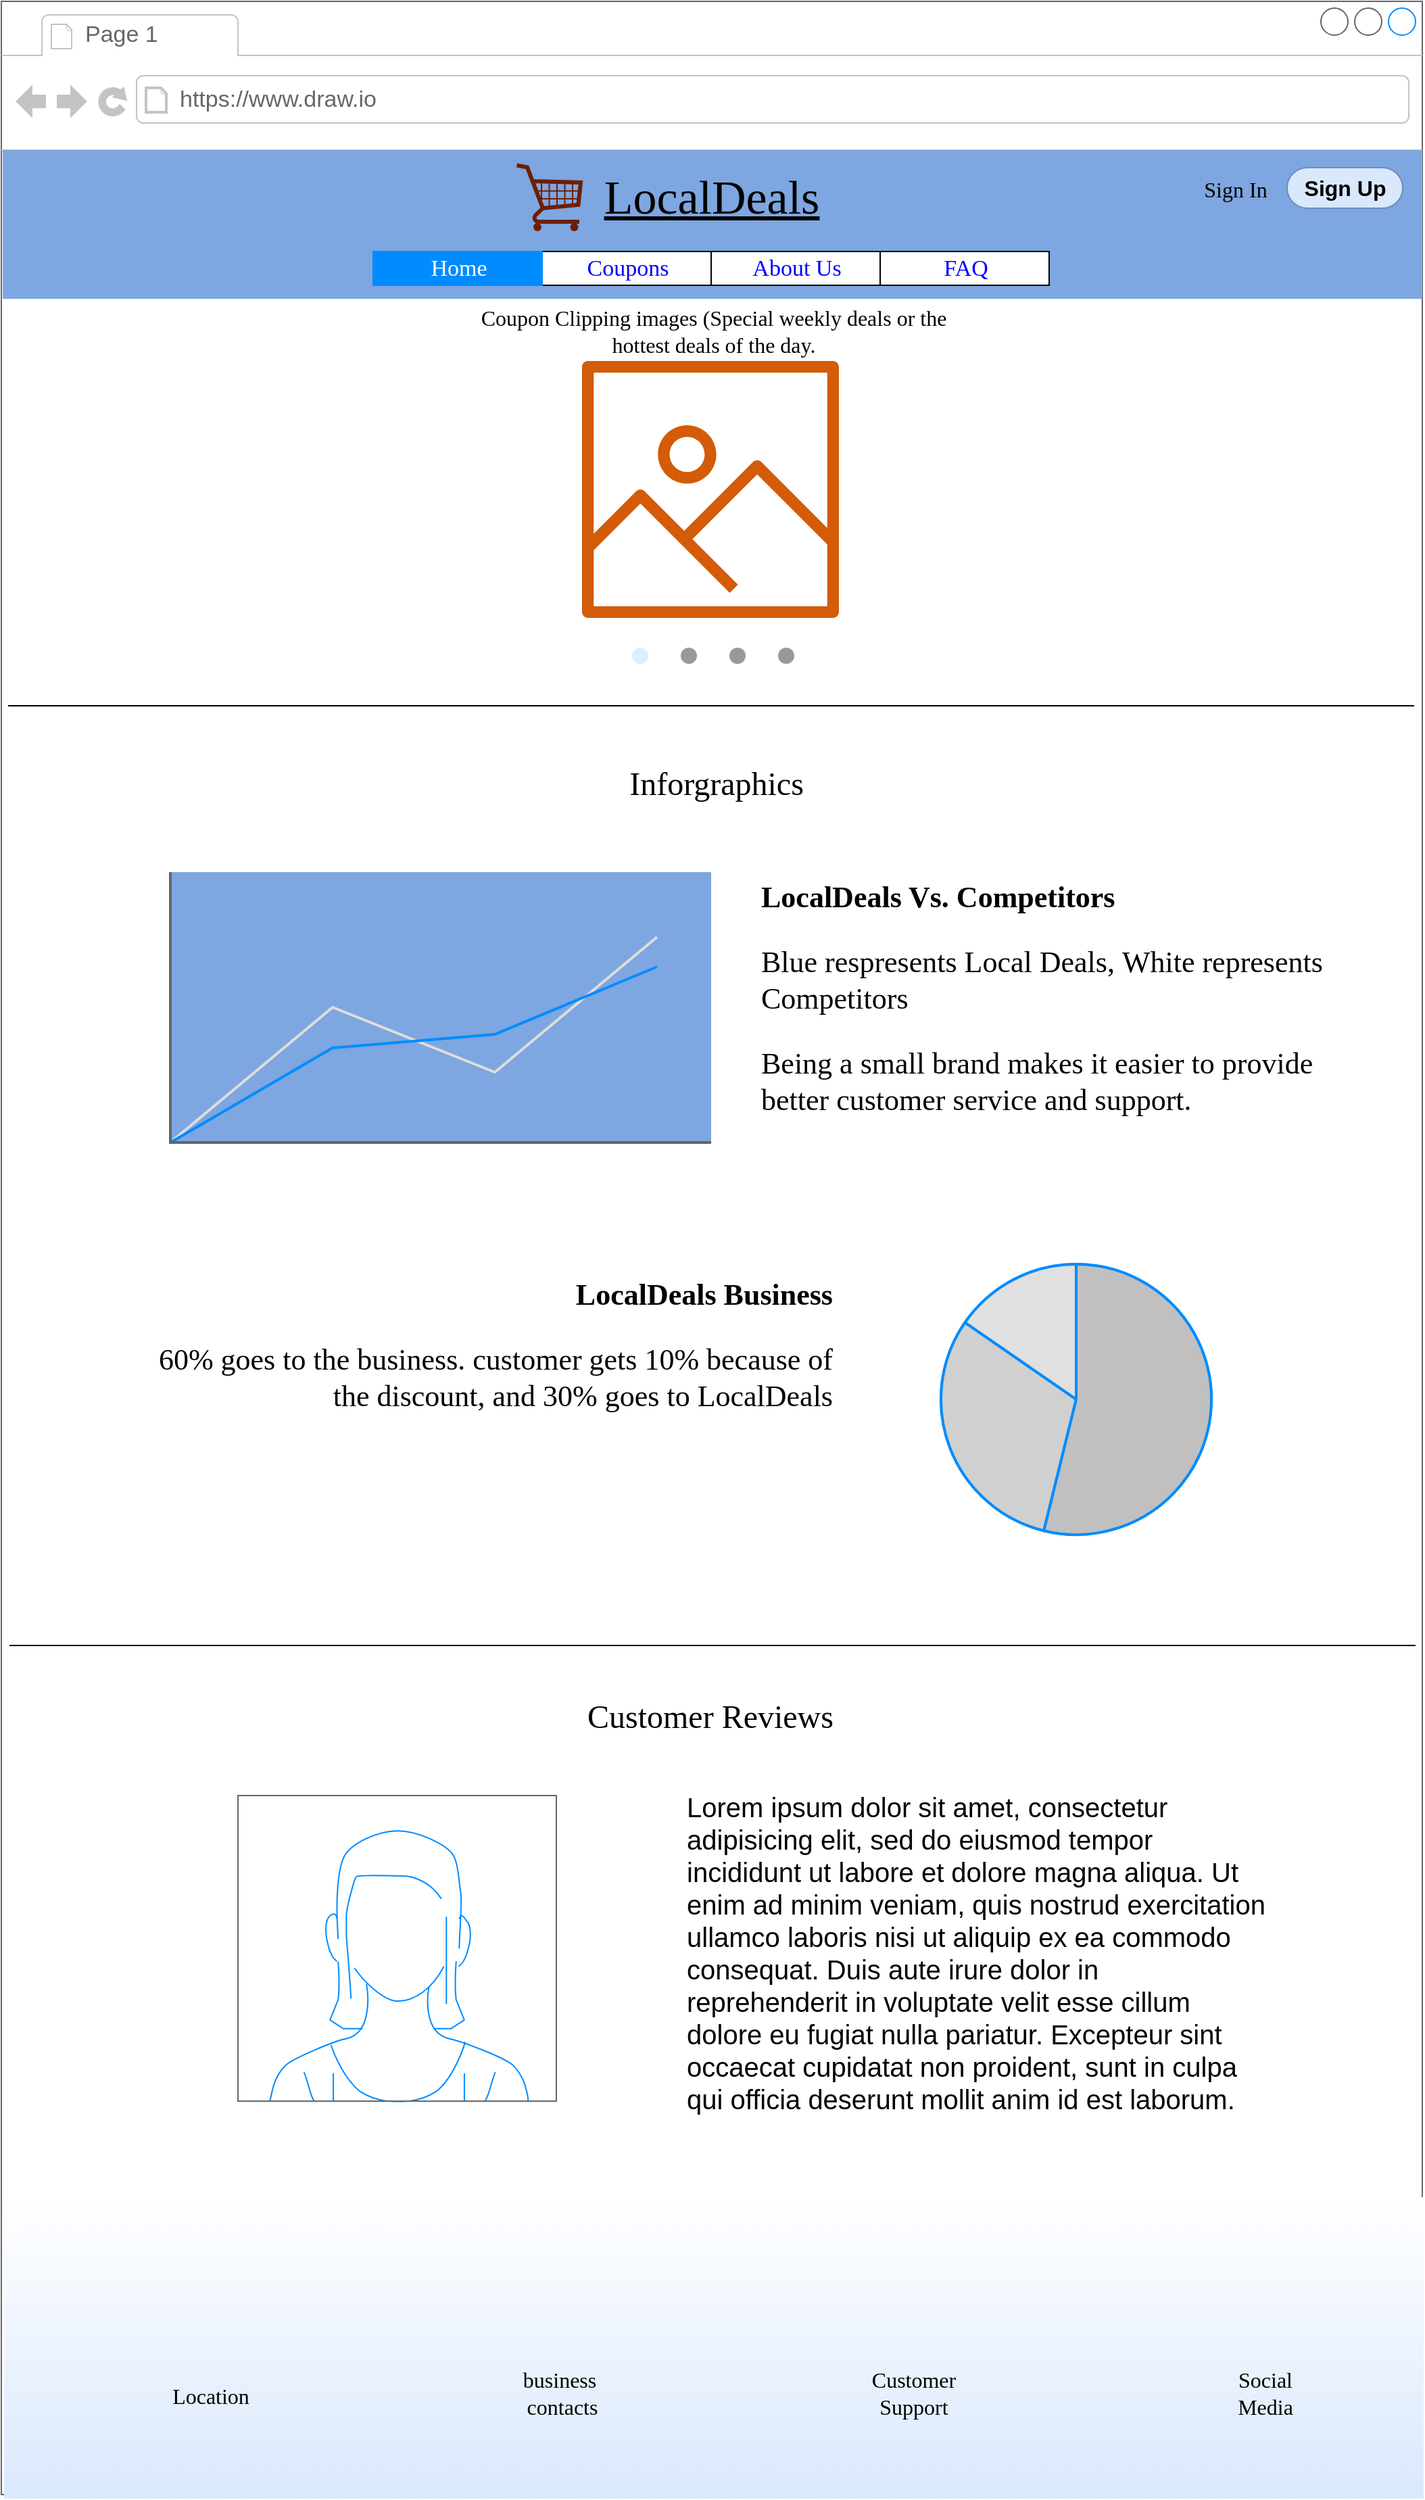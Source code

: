 <mxfile version="18.0.2" type="github" pages="8">
  <diagram id="8Ai8LcPD3dRADdZJNtyQ" name="Home screen">
    <mxGraphModel dx="2627" dy="1084" grid="1" gridSize="10" guides="1" tooltips="1" connect="1" arrows="1" fold="1" page="1" pageScale="1" pageWidth="1100" pageHeight="850" math="0" shadow="0">
      <root>
        <mxCell id="0" />
        <mxCell id="1" parent="0" />
        <UserObject label="" link="data:page/id,Ocp173985pwLrrePin3x" id="Ec3SND6wJ-g5AKn1nneo-4">
          <mxCell style="strokeWidth=1;shadow=0;dashed=0;align=center;html=1;shape=mxgraph.mockup.containers.browserWindow;rSize=0;strokeColor=#666666;strokeColor2=#008cff;strokeColor3=#c4c4c4;mainText=,;recursiveResize=0;" vertex="1" parent="1">
            <mxGeometry x="25" y="86" width="1051" height="1844" as="geometry" />
          </mxCell>
        </UserObject>
        <mxCell id="Ec3SND6wJ-g5AKn1nneo-34" value="" style="rounded=0;whiteSpace=wrap;html=1;shadow=0;labelBackgroundColor=none;labelBorderColor=none;fontFamily=Tahoma;fontSize=35;fontColor=#000000;strokeColor=none;strokeWidth=26;fillColor=#7EA6E0;gradientColor=none;" vertex="1" parent="Ec3SND6wJ-g5AKn1nneo-4">
          <mxGeometry x="1" y="110" width="1050" height="110" as="geometry" />
        </mxCell>
        <mxCell id="Ec3SND6wJ-g5AKn1nneo-5" value="Page 1" style="strokeWidth=1;shadow=0;dashed=0;align=center;html=1;shape=mxgraph.mockup.containers.anchor;fontSize=17;fontColor=#666666;align=left;" vertex="1" parent="Ec3SND6wJ-g5AKn1nneo-4">
          <mxGeometry x="60" y="12" width="110" height="26" as="geometry" />
        </mxCell>
        <mxCell id="Ec3SND6wJ-g5AKn1nneo-6" value="https://www.draw.io" style="strokeWidth=1;shadow=0;dashed=0;align=center;html=1;shape=mxgraph.mockup.containers.anchor;rSize=0;fontSize=17;fontColor=#666666;align=left;" vertex="1" parent="Ec3SND6wJ-g5AKn1nneo-4">
          <mxGeometry x="130" y="60" width="250" height="26" as="geometry" />
        </mxCell>
        <UserObject label="Sign Up" link="data:page/id,hR6GGFt9xSBXOA4BEl-d" id="Ec3SND6wJ-g5AKn1nneo-15">
          <mxCell style="rounded=1;html=1;shadow=0;dashed=0;whiteSpace=wrap;fontSize=16;fillColor=#dae8fc;align=center;strokeColor=#6c8ebf;fontStyle=1;arcSize=50;" vertex="1" parent="Ec3SND6wJ-g5AKn1nneo-4">
            <mxGeometry x="951" y="123" width="85.5" height="30" as="geometry" />
          </mxCell>
        </UserObject>
        <mxCell id="Ec3SND6wJ-g5AKn1nneo-17" value="&lt;font size=&quot;1&quot; face=&quot;Tahoma&quot; style=&quot;&quot;&gt;&lt;u style=&quot;font-size: 35px;&quot;&gt;LocalDeals&lt;/u&gt;&lt;/font&gt;" style="text;html=1;strokeColor=none;fillColor=none;align=center;verticalAlign=middle;whiteSpace=wrap;rounded=0;fontSize=16;" vertex="1" parent="Ec3SND6wJ-g5AKn1nneo-4">
          <mxGeometry x="438" y="115" width="175" height="60" as="geometry" />
        </mxCell>
        <mxCell id="Ec3SND6wJ-g5AKn1nneo-20" value="" style="sketch=0;outlineConnect=0;fontColor=#232F3E;gradientColor=none;fillColor=#D45B07;strokeColor=default;verticalLabelPosition=bottom;verticalAlign=top;align=center;html=1;fontSize=12;fontStyle=0;pointerEvents=1;shape=mxgraph.aws4.container_registry_image;fontFamily=Tahoma;perimeterSpacing=26;strokeWidth=26;labelBorderColor=none;labelBackgroundColor=#000000;" vertex="1" parent="Ec3SND6wJ-g5AKn1nneo-4">
          <mxGeometry x="97" y="266" width="855" height="190" as="geometry" />
        </mxCell>
        <mxCell id="Ec3SND6wJ-g5AKn1nneo-21" value="" style="verticalLabelPosition=bottom;shadow=0;dashed=0;align=center;html=1;verticalAlign=top;strokeWidth=1;shape=mxgraph.mockup.navigation.pageControl;fillColor=#999999;strokeColor=#ddeeff;fontFamily=Tahoma;fontSize=35;fontColor=#000000;" vertex="1" parent="Ec3SND6wJ-g5AKn1nneo-4">
          <mxGeometry x="466.5" y="469" width="120" height="30" as="geometry" />
        </mxCell>
        <mxCell id="Ec3SND6wJ-g5AKn1nneo-29" value="" style="strokeWidth=1;shadow=0;dashed=0;align=center;html=1;shape=mxgraph.mockup.text.rrect;rSize=0;labelBackgroundColor=none;labelBorderColor=none;fontFamily=Tahoma;fontSize=35;" vertex="1" parent="Ec3SND6wJ-g5AKn1nneo-4">
          <mxGeometry x="275" y="185" width="500" height="25" as="geometry" />
        </mxCell>
        <UserObject label="Coupons" link="data:page/id,4YE4zVeLuSNUIO8vOBRp" id="Ec3SND6wJ-g5AKn1nneo-30">
          <mxCell style="strokeColor=inherit;fillColor=inherit;gradientColor=inherit;strokeWidth=1;shadow=0;dashed=0;align=center;html=1;shape=mxgraph.mockup.text.rrect;rSize=0;fontSize=17;fontColor=#0000ff;labelBackgroundColor=none;labelBorderColor=none;fontFamily=Tahoma;" vertex="1" parent="Ec3SND6wJ-g5AKn1nneo-29">
            <mxGeometry x="125" width="125" height="25" as="geometry" />
          </mxCell>
        </UserObject>
        <UserObject label="About Us" link="data:page/id,71LiZcSx4H6YkeM4ASj_" id="Ec3SND6wJ-g5AKn1nneo-31">
          <mxCell style="strokeColor=inherit;fillColor=inherit;gradientColor=inherit;strokeWidth=1;shadow=0;dashed=0;align=center;html=1;shape=mxgraph.mockup.text.rrect;rSize=0;fontSize=17;fontColor=#0000ff;labelBackgroundColor=none;labelBorderColor=none;fontFamily=Tahoma;" vertex="1" parent="Ec3SND6wJ-g5AKn1nneo-29">
            <mxGeometry x="250" width="125" height="25" as="geometry" />
          </mxCell>
        </UserObject>
        <UserObject label="FAQ" link="data:page/id,s8C7w4YhIWImINxYlFm4" id="Ec3SND6wJ-g5AKn1nneo-32">
          <mxCell style="strokeColor=inherit;fillColor=inherit;gradientColor=inherit;strokeWidth=1;shadow=0;dashed=0;align=center;html=1;shape=mxgraph.mockup.text.rrect;rSize=0;fontSize=17;fontColor=#0000ff;labelBackgroundColor=none;labelBorderColor=none;fontFamily=Tahoma;" vertex="1" parent="Ec3SND6wJ-g5AKn1nneo-29">
            <mxGeometry x="375" width="125" height="25" as="geometry" />
          </mxCell>
        </UserObject>
        <mxCell id="Ec3SND6wJ-g5AKn1nneo-33" value="Home" style="strokeWidth=1;shadow=0;dashed=0;align=center;html=1;shape=mxgraph.mockup.text.rrect;rSize=0;fontSize=17;fontColor=#ffffff;fillColor=#008cff;strokeColor=#008cff;labelBackgroundColor=none;labelBorderColor=none;fontFamily=Tahoma;" vertex="1" parent="Ec3SND6wJ-g5AKn1nneo-29">
          <mxGeometry width="125" height="25" as="geometry" />
        </mxCell>
        <mxCell id="Ec3SND6wJ-g5AKn1nneo-41" value="" style="verticalLabelPosition=bottom;shadow=0;dashed=0;align=center;html=1;verticalAlign=top;strokeWidth=1;shape=mxgraph.mockup.misc.shoppingCart;labelBackgroundColor=none;labelBorderColor=none;fontFamily=Tahoma;fontSize=35;fillColor=#a0522d;strokeColor=#6D1F00;fontColor=#ffffff;flipH=1;" vertex="1" parent="Ec3SND6wJ-g5AKn1nneo-4">
          <mxGeometry x="380" y="120" width="50" height="50" as="geometry" />
        </mxCell>
        <object label="" LocalDeals="" id="Ec3SND6wJ-g5AKn1nneo-43">
          <mxCell style="verticalLabelPosition=bottom;shadow=0;dashed=0;align=center;html=1;verticalAlign=top;strokeWidth=1;shape=mxgraph.mockup.graphics.lineChart;strokeColor=none;strokeColor2=#666666;strokeColor3=#008cff;strokeColor4=#dddddd;labelBackgroundColor=none;labelBorderColor=none;fontFamily=Tahoma;fontSize=35;fontColor=#000000;fillColor=#7EA6E0;gradientColor=none;points=[[0.01,1,0,0,0],[0.56,0.7,0,0,0],[0.95,0.13,0,0,0]];" vertex="1" parent="Ec3SND6wJ-g5AKn1nneo-4">
            <mxGeometry x="125" y="644" width="400" height="200" as="geometry" />
          </mxCell>
        </object>
        <mxCell id="Ec3SND6wJ-g5AKn1nneo-44" value="" style="verticalLabelPosition=bottom;shadow=0;dashed=0;align=center;html=1;verticalAlign=top;strokeWidth=1;shape=mxgraph.mockup.graphics.pieChart;strokeColor=#008cff;parts=10,20,35;partColors=#e0e0e0,#d0d0d0,#c0c0c0,#b0b0b0,#a0a0a0;strokeWidth=2;labelBackgroundColor=none;labelBorderColor=none;fontFamily=Tahoma;fontSize=35;fontColor=#000000;fillColor=#7EA6E0;gradientColor=none;" vertex="1" parent="Ec3SND6wJ-g5AKn1nneo-4">
          <mxGeometry x="695" y="934" width="200" height="200" as="geometry" />
        </mxCell>
        <mxCell id="g2vvY1fLW92TIpUCu8w1-1" value="" style="verticalLabelPosition=bottom;shadow=0;dashed=0;align=center;html=1;verticalAlign=top;strokeWidth=1;shape=mxgraph.mockup.containers.userFemale;strokeColor=#666666;strokeColor2=#008cff;labelBackgroundColor=none;labelBorderColor=none;fontFamily=Tahoma;fontSize=35;fontColor=#000000;fillColor=#FFFFFF;gradientColor=none;" vertex="1" parent="Ec3SND6wJ-g5AKn1nneo-4">
          <mxGeometry x="175" y="1327" width="235.5" height="226" as="geometry" />
        </mxCell>
        <mxCell id="g2vvY1fLW92TIpUCu8w1-4" value="&lt;font style=&quot;font-size: 20px;&quot;&gt;Lorem ipsum dolor sit amet, consectetur adipisicing elit, sed do eiusmod tempor incididunt ut labore et dolore magna aliqua. Ut enim ad minim veniam, quis nostrud exercitation ullamco laboris nisi ut aliquip ex ea commodo consequat. Duis aute irure dolor in reprehenderit in voluptate velit esse cillum dolore eu fugiat nulla pariatur. Excepteur sint occaecat cupidatat non proident, sunt in culpa qui officia deserunt mollit anim id est laborum.&lt;/font&gt;" style="text;spacingTop=-5;whiteSpace=wrap;html=1;align=left;fontSize=12;fontFamily=Helvetica;fillColor=none;strokeColor=none;shadow=0;labelBackgroundColor=none;labelBorderColor=none;fontColor=#000000;" vertex="1" parent="Ec3SND6wJ-g5AKn1nneo-4">
          <mxGeometry x="505" y="1322" width="430" height="254" as="geometry" />
        </mxCell>
        <mxCell id="ed6k9Ll5OPkEKi_OYKbh-1" value="Coupon Clipping images (Special weekly deals or the hottest deals of the day." style="text;html=1;strokeColor=none;fillColor=none;align=center;verticalAlign=middle;whiteSpace=wrap;rounded=0;shadow=0;labelBackgroundColor=none;labelBorderColor=none;fontFamily=Tahoma;fontSize=16;fontColor=#000000;" vertex="1" parent="Ec3SND6wJ-g5AKn1nneo-4">
          <mxGeometry x="336.75" y="229" width="379.5" height="30" as="geometry" />
        </mxCell>
        <mxCell id="3jkH5VD6xm5pN7zD3bFf-2" value="&lt;font style=&quot;font-size: 24px;&quot;&gt;Inforgraphics&lt;/font&gt;" style="text;html=1;strokeColor=none;fillColor=none;align=center;verticalAlign=middle;whiteSpace=wrap;rounded=0;shadow=0;labelBackgroundColor=none;labelBorderColor=none;fontFamily=Tahoma;fontSize=16;fontColor=#000000;" vertex="1" parent="Ec3SND6wJ-g5AKn1nneo-4">
          <mxGeometry x="496.5" y="564" width="63.5" height="30" as="geometry" />
        </mxCell>
        <mxCell id="3jkH5VD6xm5pN7zD3bFf-7" value="&lt;p style=&quot;line-height: 0.3;&quot;&gt;&lt;/p&gt;&lt;h1 style=&quot;font-size: 22px;&quot;&gt;&lt;font style=&quot;font-size: 22px;&quot;&gt;LocalDeals Vs. Competitors&lt;/font&gt;&lt;/h1&gt;&lt;p style=&quot;font-size: 22px;&quot;&gt;&lt;font style=&quot;font-size: 22px;&quot;&gt;&lt;font style=&quot;font-size: 22px;&quot;&gt;Blue respresents Local Deals,&amp;nbsp;&lt;/font&gt;&lt;span style=&quot;background-color: initial;&quot;&gt;White represents Competitors&lt;/span&gt;&lt;/font&gt;&lt;/p&gt;&lt;p style=&quot;font-size: 22px;&quot;&gt;&lt;font style=&quot;font-size: 22px;&quot;&gt;Being a small brand makes it easier to provide better customer service and support.&lt;/font&gt;&lt;/p&gt;&lt;p&gt;&lt;/p&gt;" style="text;html=1;strokeColor=none;fillColor=none;spacing=5;spacingTop=-20;whiteSpace=wrap;overflow=hidden;rounded=0;shadow=0;labelBackgroundColor=none;labelBorderColor=none;fontFamily=Tahoma;fontSize=16;fontColor=#000000;" vertex="1" parent="Ec3SND6wJ-g5AKn1nneo-4">
          <mxGeometry x="556.5" y="644" width="465" height="196" as="geometry" />
        </mxCell>
        <mxCell id="3jkH5VD6xm5pN7zD3bFf-8" value="&lt;p style=&quot;line-height: 0.3;&quot;&gt;&lt;/p&gt;&lt;h1 style=&quot;font-size: 22px;&quot;&gt;&lt;font style=&quot;font-size: 22px;&quot;&gt;LocalDeals Business&lt;/font&gt;&lt;/h1&gt;&lt;p style=&quot;font-size: 22px;&quot;&gt;&lt;font style=&quot;font-size: 22px;&quot;&gt;60% goes to the business. customer gets 10% because of the discount, and 30% goes to LocalDeals&lt;/font&gt;&lt;/p&gt;&lt;p&gt;&lt;/p&gt;" style="text;html=1;strokeColor=none;fillColor=none;spacing=5;spacingTop=-20;whiteSpace=wrap;overflow=hidden;rounded=0;shadow=0;labelBackgroundColor=none;labelBorderColor=none;fontFamily=Tahoma;fontSize=16;fontColor=#000000;align=right;" vertex="1" parent="Ec3SND6wJ-g5AKn1nneo-4">
          <mxGeometry x="90" y="938" width="530" height="196" as="geometry" />
        </mxCell>
        <mxCell id="3jkH5VD6xm5pN7zD3bFf-9" value="&lt;font style=&quot;font-size: 24px;&quot;&gt;Customer Reviews&lt;/font&gt;" style="text;html=1;strokeColor=none;fillColor=none;align=center;verticalAlign=middle;whiteSpace=wrap;rounded=0;shadow=0;labelBackgroundColor=none;labelBorderColor=none;fontFamily=Tahoma;fontSize=22;fontColor=#000000;" vertex="1" parent="Ec3SND6wJ-g5AKn1nneo-4">
          <mxGeometry x="421.25" y="1254" width="206.5" height="30" as="geometry" />
        </mxCell>
        <UserObject label="&lt;font style=&quot;font-size: 16px;&quot;&gt;Sign In&lt;/font&gt;" link="data:page/id,RcyV9HcWAj60M91_GKh0" id="3jkH5VD6xm5pN7zD3bFf-12">
          <mxCell style="text;html=1;strokeColor=none;fillColor=none;align=center;verticalAlign=middle;whiteSpace=wrap;rounded=0;shadow=0;labelBackgroundColor=none;labelBorderColor=none;fontFamily=Tahoma;fontSize=24;fontColor=none;" vertex="1" parent="Ec3SND6wJ-g5AKn1nneo-4">
            <mxGeometry x="883" y="122" width="60" height="30" as="geometry" />
          </mxCell>
        </UserObject>
        <mxCell id="Ec3SND6wJ-g5AKn1nneo-37" value="" style="endArrow=none;html=1;rounded=0;fontFamily=Tahoma;fontSize=35;fontColor=#000000;" edge="1" parent="1">
          <mxGeometry width="50" height="50" relative="1" as="geometry">
            <mxPoint x="30" y="607" as="sourcePoint" />
            <mxPoint x="1070" y="607" as="targetPoint" />
          </mxGeometry>
        </mxCell>
        <mxCell id="Ec3SND6wJ-g5AKn1nneo-45" value="" style="endArrow=none;html=1;rounded=0;fontFamily=Tahoma;fontSize=35;fontColor=#000000;" edge="1" parent="1">
          <mxGeometry width="50" height="50" relative="1" as="geometry">
            <mxPoint x="31" y="1302" as="sourcePoint" />
            <mxPoint x="1071" y="1302" as="targetPoint" />
          </mxGeometry>
        </mxCell>
        <mxCell id="3jkH5VD6xm5pN7zD3bFf-1" value="" style="rounded=0;whiteSpace=wrap;html=1;shadow=0;labelBackgroundColor=none;labelBorderColor=none;fontFamily=Tahoma;fontSize=35;strokeColor=none;strokeWidth=26;fillColor=#dae8fc;gradientDirection=north;gradientColor=#ffffff;" vertex="1" parent="1">
          <mxGeometry x="27" y="1710" width="1050" height="223" as="geometry" />
        </mxCell>
        <mxCell id="3jkH5VD6xm5pN7zD3bFf-3" value="&lt;span style=&quot;font-size: 16px;&quot;&gt;Location&lt;/span&gt;" style="text;html=1;strokeColor=none;fillColor=none;align=center;verticalAlign=middle;whiteSpace=wrap;rounded=0;shadow=0;labelBackgroundColor=none;labelBorderColor=none;fontFamily=Tahoma;fontSize=24;fontColor=#000000;" vertex="1" parent="1">
          <mxGeometry x="150" y="1840" width="60" height="30" as="geometry" />
        </mxCell>
        <mxCell id="3jkH5VD6xm5pN7zD3bFf-4" value="business&amp;nbsp; contacts" style="text;html=1;strokeColor=none;fillColor=none;align=center;verticalAlign=middle;whiteSpace=wrap;rounded=0;shadow=0;labelBackgroundColor=none;labelBorderColor=none;fontFamily=Tahoma;fontSize=16;fontColor=#000000;" vertex="1" parent="1">
          <mxGeometry x="410" y="1840" width="60" height="30" as="geometry" />
        </mxCell>
        <mxCell id="3jkH5VD6xm5pN7zD3bFf-5" value="Social Media" style="text;html=1;strokeColor=none;fillColor=none;align=center;verticalAlign=middle;whiteSpace=wrap;rounded=0;shadow=0;labelBackgroundColor=none;labelBorderColor=none;fontFamily=Tahoma;fontSize=16;fontColor=#000000;" vertex="1" parent="1">
          <mxGeometry x="930" y="1840" width="60" height="30" as="geometry" />
        </mxCell>
        <mxCell id="3jkH5VD6xm5pN7zD3bFf-11" value="Customer Support" style="text;html=1;strokeColor=none;fillColor=none;align=center;verticalAlign=middle;whiteSpace=wrap;rounded=0;shadow=0;labelBackgroundColor=none;labelBorderColor=none;fontFamily=Tahoma;fontSize=16;fontColor=#000000;" vertex="1" parent="1">
          <mxGeometry x="670" y="1840" width="60" height="30" as="geometry" />
        </mxCell>
      </root>
    </mxGraphModel>
  </diagram>
  <diagram id="4YE4zVeLuSNUIO8vOBRp" name="Coupons">
    <mxGraphModel dx="2355" dy="1220" grid="1" gridSize="10" guides="1" tooltips="1" connect="1" arrows="1" fold="1" page="1" pageScale="1" pageWidth="1100" pageHeight="850" math="0" shadow="0">
      <root>
        <mxCell id="0" />
        <mxCell id="1" parent="0" />
        <mxCell id="IuseWcv3wdTALtnvZLEn-1" value="" style="strokeWidth=1;shadow=0;dashed=0;align=center;html=1;shape=mxgraph.mockup.containers.browserWindow;rSize=0;strokeColor=#666666;strokeColor2=#008cff;strokeColor3=#c4c4c4;mainText=,;recursiveResize=0;labelBorderColor=none;" vertex="1" parent="1">
          <mxGeometry x="25" y="86" width="1053.85" height="1484" as="geometry" />
        </mxCell>
        <mxCell id="wwPu7sOx6kIYouhJGoM5-2" value="" style="rounded=0;whiteSpace=wrap;html=1;shadow=0;labelBackgroundColor=none;labelBorderColor=none;fontFamily=Tahoma;fontSize=35;strokeColor=default;strokeWidth=1;fillColor=#cce5ff;rotation=-180;" vertex="1" parent="IuseWcv3wdTALtnvZLEn-1">
          <mxGeometry x="885.21" y="339" width="163.64" height="923" as="geometry" />
        </mxCell>
        <mxCell id="IuseWcv3wdTALtnvZLEn-2" value="" style="rounded=0;whiteSpace=wrap;html=1;shadow=0;labelBackgroundColor=none;labelBorderColor=none;fontFamily=Tahoma;fontSize=35;fontColor=#000000;strokeColor=none;strokeWidth=26;fillColor=#7EA6E0;gradientColor=none;" vertex="1" parent="IuseWcv3wdTALtnvZLEn-1">
          <mxGeometry x="1" y="110" width="1050" height="110" as="geometry" />
        </mxCell>
        <mxCell id="IuseWcv3wdTALtnvZLEn-3" value="Page 1" style="strokeWidth=1;shadow=0;dashed=0;align=center;html=1;shape=mxgraph.mockup.containers.anchor;fontSize=17;fontColor=#666666;align=left;" vertex="1" parent="IuseWcv3wdTALtnvZLEn-1">
          <mxGeometry x="60" y="12" width="110" height="26" as="geometry" />
        </mxCell>
        <mxCell id="IuseWcv3wdTALtnvZLEn-4" value="https://www.draw.io" style="strokeWidth=1;shadow=0;dashed=0;align=center;html=1;shape=mxgraph.mockup.containers.anchor;rSize=0;fontSize=17;fontColor=#666666;align=left;" vertex="1" parent="IuseWcv3wdTALtnvZLEn-1">
          <mxGeometry x="130" y="60" width="250" height="26" as="geometry" />
        </mxCell>
        <mxCell id="IuseWcv3wdTALtnvZLEn-5" value="Sign Up" style="rounded=1;html=1;shadow=0;dashed=0;whiteSpace=wrap;fontSize=16;fillColor=#dae8fc;align=center;strokeColor=#6c8ebf;fontStyle=1" vertex="1" parent="IuseWcv3wdTALtnvZLEn-1">
          <mxGeometry x="951" y="123" width="85.5" height="30" as="geometry" />
        </mxCell>
        <mxCell id="IuseWcv3wdTALtnvZLEn-6" value="&lt;font size=&quot;1&quot; face=&quot;Tahoma&quot; style=&quot;&quot;&gt;&lt;u style=&quot;font-size: 35px;&quot;&gt;LocalDeals&lt;/u&gt;&lt;/font&gt;" style="text;html=1;strokeColor=none;fillColor=none;align=center;verticalAlign=middle;whiteSpace=wrap;rounded=0;fontSize=16;" vertex="1" parent="IuseWcv3wdTALtnvZLEn-1">
          <mxGeometry x="438" y="115" width="175" height="60" as="geometry" />
        </mxCell>
        <mxCell id="IuseWcv3wdTALtnvZLEn-9" value="" style="strokeWidth=1;shadow=0;dashed=0;align=center;html=1;shape=mxgraph.mockup.text.rrect;rSize=0;labelBackgroundColor=none;labelBorderColor=none;fontFamily=Tahoma;fontSize=35;" vertex="1" parent="IuseWcv3wdTALtnvZLEn-1">
          <mxGeometry x="275" y="185" width="500" height="25" as="geometry" />
        </mxCell>
        <mxCell id="IuseWcv3wdTALtnvZLEn-10" value="Coupons" style="strokeColor=inherit;fillColor=inherit;gradientColor=inherit;strokeWidth=1;shadow=0;dashed=0;align=center;html=1;shape=mxgraph.mockup.text.rrect;rSize=0;fontSize=17;fontColor=#0000ff;labelBackgroundColor=none;labelBorderColor=none;fontFamily=Tahoma;" vertex="1" parent="IuseWcv3wdTALtnvZLEn-9">
          <mxGeometry x="125" width="125" height="25" as="geometry" />
        </mxCell>
        <mxCell id="IuseWcv3wdTALtnvZLEn-11" value="About Us" style="strokeColor=inherit;fillColor=inherit;gradientColor=inherit;strokeWidth=1;shadow=0;dashed=0;align=center;html=1;shape=mxgraph.mockup.text.rrect;rSize=0;fontSize=17;fontColor=#0000ff;labelBackgroundColor=none;labelBorderColor=none;fontFamily=Tahoma;" vertex="1" parent="IuseWcv3wdTALtnvZLEn-9">
          <mxGeometry x="250" width="125" height="25" as="geometry" />
        </mxCell>
        <mxCell id="IuseWcv3wdTALtnvZLEn-12" value="FAQ" style="strokeColor=inherit;fillColor=inherit;gradientColor=inherit;strokeWidth=1;shadow=0;dashed=0;align=center;html=1;shape=mxgraph.mockup.text.rrect;rSize=0;fontSize=17;fontColor=#0000ff;labelBackgroundColor=none;labelBorderColor=none;fontFamily=Tahoma;" vertex="1" parent="IuseWcv3wdTALtnvZLEn-9">
          <mxGeometry x="375" width="125" height="25" as="geometry" />
        </mxCell>
        <mxCell id="IuseWcv3wdTALtnvZLEn-13" value="Home" style="strokeWidth=1;shadow=0;dashed=0;align=center;html=1;shape=mxgraph.mockup.text.rrect;rSize=0;fontSize=17;fontColor=#ffffff;fillColor=#008cff;strokeColor=#008cff;labelBackgroundColor=none;labelBorderColor=none;fontFamily=Tahoma;" vertex="1" parent="IuseWcv3wdTALtnvZLEn-9">
          <mxGeometry width="125" height="25" as="geometry" />
        </mxCell>
        <mxCell id="IuseWcv3wdTALtnvZLEn-14" value="" style="verticalLabelPosition=bottom;shadow=0;dashed=0;align=center;html=1;verticalAlign=top;strokeWidth=1;shape=mxgraph.mockup.misc.shoppingCart;labelBackgroundColor=none;labelBorderColor=none;fontFamily=Tahoma;fontSize=35;fillColor=#a0522d;strokeColor=#6D1F00;fontColor=#ffffff;flipH=1;" vertex="1" parent="IuseWcv3wdTALtnvZLEn-1">
          <mxGeometry x="380" y="120" width="50" height="50" as="geometry" />
        </mxCell>
        <mxCell id="IuseWcv3wdTALtnvZLEn-20" value="" style="rounded=1;html=1;shadow=0;dashed=0;whiteSpace=wrap;fontSize=10;fillColor=#cce5ff;align=center;strokeColor=#36393d;labelBackgroundColor=none;labelBorderColor=none;fontFamily=Tahoma;" vertex="1" parent="IuseWcv3wdTALtnvZLEn-1">
          <mxGeometry x="24" y="412" width="265" height="230" as="geometry" />
        </mxCell>
        <mxCell id="IuseWcv3wdTALtnvZLEn-22" value="" style="rounded=1;html=1;shadow=0;dashed=0;whiteSpace=wrap;fontSize=10;fillColor=#d0cee2;align=center;strokeColor=#56517e;labelBackgroundColor=none;labelBorderColor=none;fontFamily=Tahoma;" vertex="1" parent="IuseWcv3wdTALtnvZLEn-1">
          <mxGeometry x="900" y="410" width="136.5" height="70" as="geometry" />
        </mxCell>
        <mxCell id="IuseWcv3wdTALtnvZLEn-23" value="" style="rounded=0;whiteSpace=wrap;html=1;shadow=0;labelBackgroundColor=none;labelBorderColor=none;fontFamily=Tahoma;fontSize=35;strokeColor=none;strokeWidth=26;fillColor=#cce5ff;rotation=-90;" vertex="1" parent="IuseWcv3wdTALtnvZLEn-1">
          <mxGeometry x="465.51" y="-245.96" width="120.19" height="1051" as="geometry" />
        </mxCell>
        <mxCell id="IuseWcv3wdTALtnvZLEn-37" value="&lt;font style=&quot;font-size: 15px;&quot;&gt;Filters&lt;/font&gt;" style="rounded=1;html=1;shadow=0;dashed=0;whiteSpace=wrap;fontSize=10;fillColor=#E6E6E6;align=center;strokeColor=#E6E6E6;fontColor=#333333;labelBackgroundColor=none;labelBorderColor=none;fontFamily=Tahoma;" vertex="1" parent="IuseWcv3wdTALtnvZLEn-1">
          <mxGeometry x="685" y="242" width="105.5" height="26" as="geometry" />
        </mxCell>
        <mxCell id="4OOVAAEg7mVtT_ehV48Z-1" value="" style="sketch=0;outlineConnect=0;fontColor=#232F3E;gradientColor=none;fillColor=#D45B07;strokeColor=none;dashed=0;verticalLabelPosition=bottom;verticalAlign=top;align=center;html=1;fontSize=12;fontStyle=0;aspect=fixed;pointerEvents=1;shape=mxgraph.aws4.container_registry_image;shadow=0;labelBackgroundColor=none;labelBorderColor=none;fontFamily=Tahoma;" vertex="1" parent="IuseWcv3wdTALtnvZLEn-1">
          <mxGeometry x="108.5" y="440" width="96" height="96" as="geometry" />
        </mxCell>
        <mxCell id="dk78B0G74AX3LTm3F_jn-3" value="Sign In" style="text;html=1;strokeColor=none;fillColor=none;align=center;verticalAlign=middle;whiteSpace=wrap;rounded=0;shadow=0;labelBackgroundColor=none;labelBorderColor=none;fontFamily=Tahoma;fontSize=16;fontColor=#000000;" vertex="1" parent="IuseWcv3wdTALtnvZLEn-1">
          <mxGeometry x="875" y="123" width="60" height="30" as="geometry" />
        </mxCell>
        <mxCell id="IuseWcv3wdTALtnvZLEn-33" value="" style="shape=rect;fillColor=#F6F6F6;strokeColor=none;shadow=0;labelBackgroundColor=none;labelBorderColor=none;fontFamily=Tahoma;fontSize=20;fontColor=#000000;" vertex="1" parent="IuseWcv3wdTALtnvZLEn-1">
          <mxGeometry x="275" y="237" width="398" height="36" as="geometry" />
        </mxCell>
        <mxCell id="IuseWcv3wdTALtnvZLEn-34" value="" style="html=1;strokeWidth=1;shadow=0;dashed=0;shape=mxgraph.ios7ui.marginRect;rx=3;ry=3;rectMargin=5;fillColor=#E4E4E4;strokeColor=none;labelBackgroundColor=none;labelBorderColor=none;fontFamily=Tahoma;fontSize=20;fontColor=#000000;" vertex="1" parent="IuseWcv3wdTALtnvZLEn-33">
          <mxGeometry width="398" height="36" as="geometry" />
        </mxCell>
        <mxCell id="IuseWcv3wdTALtnvZLEn-35" value="Search" style="shape=mxgraph.ios7.icons.looking_glass;strokeColor=#878789;fillColor=none;fontColor=#878789;labelPosition=right;verticalLabelPosition=middle;align=left;verticalAlign=middle;fontSize=10;fontStyle=0;spacingTop=2;sketch=0;shadow=0;labelBackgroundColor=none;labelBorderColor=none;fontFamily=Tahoma;" vertex="1" parent="IuseWcv3wdTALtnvZLEn-33">
          <mxGeometry x="0.5" y="0.5" width="6.5" height="6.5" relative="1" as="geometry">
            <mxPoint x="-17.5" y="-3" as="offset" />
          </mxGeometry>
        </mxCell>
        <mxCell id="7UcamP6f_Ewh6cETPzvB-1" value="Sports" style="rounded=1;whiteSpace=wrap;html=1;shadow=1;labelBackgroundColor=none;labelBorderColor=none;fontFamily=Tahoma;fontSize=16;strokeWidth=26;gradientDirection=north;strokeColor=none;" vertex="1" parent="IuseWcv3wdTALtnvZLEn-1">
          <mxGeometry x="209" y="291" width="102.5" height="30" as="geometry" />
        </mxCell>
        <mxCell id="7UcamP6f_Ewh6cETPzvB-2" value="Beauty" style="rounded=1;whiteSpace=wrap;html=1;shadow=1;labelBackgroundColor=none;labelBorderColor=none;fontFamily=Tahoma;fontSize=16;strokeWidth=26;gradientDirection=north;strokeColor=none;" vertex="1" parent="IuseWcv3wdTALtnvZLEn-1">
          <mxGeometry x="334" y="291" width="102.5" height="30" as="geometry" />
        </mxCell>
        <mxCell id="7UcamP6f_Ewh6cETPzvB-3" value="Nature" style="rounded=1;whiteSpace=wrap;html=1;shadow=1;labelBackgroundColor=none;labelBorderColor=none;fontFamily=Tahoma;fontSize=16;strokeWidth=26;gradientDirection=north;strokeColor=none;" vertex="1" parent="IuseWcv3wdTALtnvZLEn-1">
          <mxGeometry x="460.52" y="291" width="102.5" height="30" as="geometry" />
        </mxCell>
        <mxCell id="7UcamP6f_Ewh6cETPzvB-4" value="Food" style="rounded=1;whiteSpace=wrap;html=1;shadow=1;labelBackgroundColor=none;labelBorderColor=none;fontFamily=Tahoma;fontSize=16;strokeWidth=26;gradientDirection=north;strokeColor=none;" vertex="1" parent="IuseWcv3wdTALtnvZLEn-1">
          <mxGeometry x="594" y="291" width="102.5" height="30" as="geometry" />
        </mxCell>
        <mxCell id="7UcamP6f_Ewh6cETPzvB-5" value="Events" style="rounded=1;whiteSpace=wrap;html=1;shadow=1;labelBackgroundColor=none;labelBorderColor=none;fontFamily=Tahoma;fontSize=16;strokeWidth=26;gradientDirection=north;strokeColor=none;" vertex="1" parent="IuseWcv3wdTALtnvZLEn-1">
          <mxGeometry x="724" y="291" width="102.5" height="30" as="geometry" />
        </mxCell>
        <mxCell id="wwPu7sOx6kIYouhJGoM5-1" value="&lt;font style=&quot;font-size: 20px;&quot;&gt;&lt;b&gt;Trending&lt;/b&gt;&lt;/font&gt;" style="text;html=1;strokeColor=none;fillColor=none;align=center;verticalAlign=middle;whiteSpace=wrap;rounded=0;shadow=1;labelBackgroundColor=none;labelBorderColor=none;fontFamily=Tahoma;fontSize=16;fontColor=none;" vertex="1" parent="IuseWcv3wdTALtnvZLEn-1">
          <mxGeometry x="893.25" y="354" width="150" height="30" as="geometry" />
        </mxCell>
        <mxCell id="wwPu7sOx6kIYouhJGoM5-3" value="&lt;h1 style=&quot;text-align: center; font-size: 19px;&quot;&gt;&lt;span style=&quot;background-color: initial;&quot;&gt;&lt;font style=&quot;font-size: 19px;&quot;&gt;Product Name&lt;/font&gt;&lt;/span&gt;&lt;/h1&gt;&lt;h1 style=&quot;text-align: center; font-size: 19px;&quot;&gt;&lt;span style=&quot;background-color: initial; font-weight: normal;&quot;&gt;Product Description&lt;/span&gt;&lt;br&gt;&lt;/h1&gt;" style="text;html=1;strokeColor=none;fillColor=none;spacing=5;spacingTop=-20;whiteSpace=wrap;overflow=hidden;rounded=0;shadow=1;labelBackgroundColor=none;labelBorderColor=none;fontFamily=Tahoma;fontSize=20;fontColor=none;" vertex="1" parent="IuseWcv3wdTALtnvZLEn-1">
          <mxGeometry x="68.8" y="546" width="190" height="96" as="geometry" />
        </mxCell>
        <mxCell id="wwPu7sOx6kIYouhJGoM5-4" value="" style="rounded=1;html=1;shadow=0;dashed=0;whiteSpace=wrap;fontSize=10;fillColor=#cce5ff;align=center;strokeColor=#36393d;labelBackgroundColor=none;labelBorderColor=none;fontFamily=Tahoma;" vertex="1" parent="IuseWcv3wdTALtnvZLEn-1">
          <mxGeometry x="312" y="416" width="265" height="230" as="geometry" />
        </mxCell>
        <mxCell id="wwPu7sOx6kIYouhJGoM5-5" value="" style="sketch=0;outlineConnect=0;fontColor=#232F3E;gradientColor=none;fillColor=#D45B07;strokeColor=none;dashed=0;verticalLabelPosition=bottom;verticalAlign=top;align=center;html=1;fontSize=12;fontStyle=0;aspect=fixed;pointerEvents=1;shape=mxgraph.aws4.container_registry_image;shadow=0;labelBackgroundColor=none;labelBorderColor=none;fontFamily=Tahoma;" vertex="1" parent="IuseWcv3wdTALtnvZLEn-1">
          <mxGeometry x="396.5" y="440" width="96" height="96" as="geometry" />
        </mxCell>
        <mxCell id="wwPu7sOx6kIYouhJGoM5-6" value="&lt;h1 style=&quot;text-align: center; font-size: 19px;&quot;&gt;&lt;span style=&quot;background-color: initial;&quot;&gt;&lt;font style=&quot;font-size: 19px;&quot;&gt;Product Name&lt;/font&gt;&lt;/span&gt;&lt;/h1&gt;&lt;h1 style=&quot;text-align: center; font-size: 19px;&quot;&gt;&lt;span style=&quot;background-color: initial; font-weight: normal;&quot;&gt;Product Description&lt;/span&gt;&lt;br&gt;&lt;/h1&gt;" style="text;html=1;strokeColor=none;fillColor=none;spacing=5;spacingTop=-20;whiteSpace=wrap;overflow=hidden;rounded=0;shadow=1;labelBackgroundColor=none;labelBorderColor=none;fontFamily=Tahoma;fontSize=20;fontColor=none;" vertex="1" parent="IuseWcv3wdTALtnvZLEn-1">
          <mxGeometry x="355" y="550" width="190" height="96" as="geometry" />
        </mxCell>
        <mxCell id="wwPu7sOx6kIYouhJGoM5-7" value="" style="rounded=1;html=1;shadow=0;dashed=0;whiteSpace=wrap;fontSize=10;fillColor=#cce5ff;align=center;strokeColor=#36393d;labelBackgroundColor=none;labelBorderColor=none;fontFamily=Tahoma;" vertex="1" parent="IuseWcv3wdTALtnvZLEn-1">
          <mxGeometry x="598.7" y="416" width="265" height="230" as="geometry" />
        </mxCell>
        <mxCell id="wwPu7sOx6kIYouhJGoM5-8" value="" style="sketch=0;outlineConnect=0;fontColor=#232F3E;gradientColor=none;fillColor=#D45B07;strokeColor=none;dashed=0;verticalLabelPosition=bottom;verticalAlign=top;align=center;html=1;fontSize=12;fontStyle=0;aspect=fixed;pointerEvents=1;shape=mxgraph.aws4.container_registry_image;shadow=0;labelBackgroundColor=none;labelBorderColor=none;fontFamily=Tahoma;" vertex="1" parent="IuseWcv3wdTALtnvZLEn-1">
          <mxGeometry x="689.75" y="440" width="96" height="96" as="geometry" />
        </mxCell>
        <mxCell id="wwPu7sOx6kIYouhJGoM5-9" value="&lt;h1 style=&quot;text-align: center; font-size: 19px;&quot;&gt;&lt;span style=&quot;background-color: initial;&quot;&gt;&lt;font style=&quot;font-size: 19px;&quot;&gt;Product Name&lt;/font&gt;&lt;/span&gt;&lt;/h1&gt;&lt;h1 style=&quot;text-align: center; font-size: 19px;&quot;&gt;&lt;span style=&quot;background-color: initial; font-weight: normal;&quot;&gt;Product Description&lt;/span&gt;&lt;br&gt;&lt;/h1&gt;" style="text;html=1;strokeColor=none;fillColor=none;spacing=5;spacingTop=-20;whiteSpace=wrap;overflow=hidden;rounded=0;shadow=1;labelBackgroundColor=none;labelBorderColor=none;fontFamily=Tahoma;fontSize=20;fontColor=none;" vertex="1" parent="IuseWcv3wdTALtnvZLEn-1">
          <mxGeometry x="642.75" y="550" width="190" height="96" as="geometry" />
        </mxCell>
        <mxCell id="wwPu7sOx6kIYouhJGoM5-11" value="" style="rounded=1;html=1;shadow=0;dashed=0;whiteSpace=wrap;fontSize=10;fillColor=#cce5ff;align=center;strokeColor=#36393d;labelBackgroundColor=none;labelBorderColor=none;fontFamily=Tahoma;" vertex="1" parent="IuseWcv3wdTALtnvZLEn-1">
          <mxGeometry x="24.65" y="714" width="265" height="230" as="geometry" />
        </mxCell>
        <mxCell id="wwPu7sOx6kIYouhJGoM5-14" value="" style="rounded=1;html=1;shadow=0;dashed=0;whiteSpace=wrap;fontSize=10;fillColor=#cce5ff;align=center;strokeColor=#36393d;labelBackgroundColor=none;labelBorderColor=none;fontFamily=Tahoma;" vertex="1" parent="IuseWcv3wdTALtnvZLEn-1">
          <mxGeometry x="312.65" y="718" width="265" height="230" as="geometry" />
        </mxCell>
        <mxCell id="wwPu7sOx6kIYouhJGoM5-17" value="" style="rounded=1;html=1;shadow=0;dashed=0;whiteSpace=wrap;fontSize=10;fillColor=#cce5ff;align=center;strokeColor=#36393d;labelBackgroundColor=none;labelBorderColor=none;fontFamily=Tahoma;" vertex="1" parent="IuseWcv3wdTALtnvZLEn-1">
          <mxGeometry x="599.35" y="718" width="265" height="230" as="geometry" />
        </mxCell>
        <mxCell id="wwPu7sOx6kIYouhJGoM5-20" value="&lt;font style=&quot;font-size: 30px;&quot;&gt;Jump Back In&lt;/font&gt;" style="text;html=1;strokeColor=none;fillColor=none;align=center;verticalAlign=middle;whiteSpace=wrap;rounded=0;shadow=1;labelBackgroundColor=none;labelBorderColor=none;fontFamily=Tahoma;fontSize=19;fontColor=none;" vertex="1" parent="IuseWcv3wdTALtnvZLEn-1">
          <mxGeometry x="33.5" y="359" width="215" height="30" as="geometry" />
        </mxCell>
        <mxCell id="wwPu7sOx6kIYouhJGoM5-21" value="&lt;font style=&quot;font-size: 30px;&quot;&gt;Recently Added&lt;/font&gt;" style="text;html=1;strokeColor=none;fillColor=none;align=center;verticalAlign=middle;whiteSpace=wrap;rounded=0;shadow=1;labelBackgroundColor=none;labelBorderColor=none;fontFamily=Tahoma;fontSize=19;fontColor=none;" vertex="1" parent="IuseWcv3wdTALtnvZLEn-1">
          <mxGeometry x="36.65" y="664" width="215" height="30" as="geometry" />
        </mxCell>
        <mxCell id="wwPu7sOx6kIYouhJGoM5-22" value="&lt;font style=&quot;font-size: 30px;&quot;&gt;For You&lt;/font&gt;" style="text;html=1;strokeColor=none;fillColor=none;align=center;verticalAlign=middle;whiteSpace=wrap;rounded=0;shadow=1;labelBackgroundColor=none;labelBorderColor=none;fontFamily=Tahoma;fontSize=19;fontColor=none;" vertex="1" parent="IuseWcv3wdTALtnvZLEn-1">
          <mxGeometry x="-8.0" y="964" width="215" height="30" as="geometry" />
        </mxCell>
        <mxCell id="wwPu7sOx6kIYouhJGoM5-23" value="" style="rounded=1;html=1;shadow=0;dashed=0;whiteSpace=wrap;fontSize=10;fillColor=#cce5ff;align=center;strokeColor=#36393d;labelBackgroundColor=none;labelBorderColor=none;fontFamily=Tahoma;" vertex="1" parent="IuseWcv3wdTALtnvZLEn-1">
          <mxGeometry x="25.3" y="1014" width="265" height="230" as="geometry" />
        </mxCell>
        <mxCell id="wwPu7sOx6kIYouhJGoM5-26" value="" style="rounded=1;html=1;shadow=0;dashed=0;whiteSpace=wrap;fontSize=10;fillColor=#cce5ff;align=center;strokeColor=#36393d;labelBackgroundColor=none;labelBorderColor=none;fontFamily=Tahoma;" vertex="1" parent="IuseWcv3wdTALtnvZLEn-1">
          <mxGeometry x="313.3" y="1018" width="265" height="230" as="geometry" />
        </mxCell>
        <mxCell id="wwPu7sOx6kIYouhJGoM5-29" value="" style="rounded=1;html=1;shadow=0;dashed=0;whiteSpace=wrap;fontSize=10;fillColor=#cce5ff;align=center;strokeColor=#36393d;labelBackgroundColor=none;labelBorderColor=none;fontFamily=Tahoma;" vertex="1" parent="IuseWcv3wdTALtnvZLEn-1">
          <mxGeometry x="600" y="1018" width="265" height="230" as="geometry" />
        </mxCell>
        <mxCell id="wwPu7sOx6kIYouhJGoM5-32" value="" style="rounded=1;html=1;shadow=0;dashed=0;whiteSpace=wrap;fontSize=10;fillColor=#d0cee2;align=center;strokeColor=#56517e;labelBackgroundColor=none;labelBorderColor=none;fontFamily=Tahoma;" vertex="1" parent="IuseWcv3wdTALtnvZLEn-1">
          <mxGeometry x="898.78" y="514" width="136.5" height="70" as="geometry" />
        </mxCell>
        <mxCell id="wwPu7sOx6kIYouhJGoM5-33" value="" style="rounded=1;html=1;shadow=0;dashed=0;whiteSpace=wrap;fontSize=10;fillColor=#d0cee2;align=center;strokeColor=#56517e;labelBackgroundColor=none;labelBorderColor=none;fontFamily=Tahoma;" vertex="1" parent="IuseWcv3wdTALtnvZLEn-1">
          <mxGeometry x="900" y="614" width="136.5" height="70" as="geometry" />
        </mxCell>
        <mxCell id="wwPu7sOx6kIYouhJGoM5-34" value="" style="rounded=1;html=1;shadow=0;dashed=0;whiteSpace=wrap;fontSize=10;fillColor=#d0cee2;align=center;strokeColor=#56517e;labelBackgroundColor=none;labelBorderColor=none;fontFamily=Tahoma;" vertex="1" parent="IuseWcv3wdTALtnvZLEn-1">
          <mxGeometry x="900" y="718" width="136.5" height="70" as="geometry" />
        </mxCell>
        <mxCell id="o7hT5sOzVvyYrOb86ncZ-1" value="" style="rounded=0;whiteSpace=wrap;html=1;shadow=0;labelBackgroundColor=none;labelBorderColor=none;fontFamily=Tahoma;fontSize=35;strokeColor=none;strokeWidth=26;fillColor=#dae8fc;gradientDirection=north;gradientColor=#ffffff;" vertex="1" parent="IuseWcv3wdTALtnvZLEn-1">
          <mxGeometry x="1.93" y="1263" width="1050" height="223" as="geometry" />
        </mxCell>
        <mxCell id="o7hT5sOzVvyYrOb86ncZ-2" value="&lt;span style=&quot;font-size: 16px;&quot;&gt;Location&lt;/span&gt;" style="text;html=1;strokeColor=none;fillColor=none;align=center;verticalAlign=middle;whiteSpace=wrap;rounded=0;shadow=0;labelBackgroundColor=none;labelBorderColor=none;fontFamily=Tahoma;fontSize=24;fontColor=#000000;" vertex="1" parent="IuseWcv3wdTALtnvZLEn-1">
          <mxGeometry x="124.93" y="1373" width="60" height="30" as="geometry" />
        </mxCell>
        <mxCell id="o7hT5sOzVvyYrOb86ncZ-3" value="business&amp;nbsp; contacts" style="text;html=1;strokeColor=none;fillColor=none;align=center;verticalAlign=middle;whiteSpace=wrap;rounded=0;shadow=0;labelBackgroundColor=none;labelBorderColor=none;fontFamily=Tahoma;fontSize=16;fontColor=#000000;" vertex="1" parent="IuseWcv3wdTALtnvZLEn-1">
          <mxGeometry x="384.93" y="1373" width="60" height="30" as="geometry" />
        </mxCell>
        <mxCell id="o7hT5sOzVvyYrOb86ncZ-4" value="Social Media" style="text;html=1;strokeColor=none;fillColor=none;align=center;verticalAlign=middle;whiteSpace=wrap;rounded=0;shadow=0;labelBackgroundColor=none;labelBorderColor=none;fontFamily=Tahoma;fontSize=16;fontColor=#000000;" vertex="1" parent="IuseWcv3wdTALtnvZLEn-1">
          <mxGeometry x="904.93" y="1373" width="60" height="30" as="geometry" />
        </mxCell>
        <mxCell id="o7hT5sOzVvyYrOb86ncZ-5" value="Customer Support" style="text;html=1;strokeColor=none;fillColor=none;align=center;verticalAlign=middle;whiteSpace=wrap;rounded=0;shadow=0;labelBackgroundColor=none;labelBorderColor=none;fontFamily=Tahoma;fontSize=16;fontColor=#000000;" vertex="1" parent="IuseWcv3wdTALtnvZLEn-1">
          <mxGeometry x="644.93" y="1373" width="60" height="30" as="geometry" />
        </mxCell>
        <mxCell id="RdteoiE9UgmqY8IZSx9--1" value="&lt;b&gt;Product Name&lt;/b&gt;" style="text;html=1;strokeColor=none;fillColor=none;align=center;verticalAlign=middle;whiteSpace=wrap;rounded=0;shadow=1;labelBackgroundColor=none;labelBorderColor=none;fontFamily=Tahoma;fontSize=15;fontColor=none;" vertex="1" parent="IuseWcv3wdTALtnvZLEn-1">
          <mxGeometry x="964.93" y="428" width="60" height="30" as="geometry" />
        </mxCell>
        <mxCell id="RdteoiE9UgmqY8IZSx9--2" value="" style="sketch=0;outlineConnect=0;fontColor=#232F3E;gradientColor=none;fillColor=#D45B07;strokeColor=none;dashed=0;verticalLabelPosition=bottom;verticalAlign=top;align=center;html=1;fontSize=12;fontStyle=0;aspect=fixed;pointerEvents=1;shape=mxgraph.aws4.container_registry_image;shadow=0;labelBackgroundColor=none;labelBorderColor=none;fontFamily=Tahoma;" vertex="1" parent="IuseWcv3wdTALtnvZLEn-1">
          <mxGeometry x="911" y="424" width="40" height="40" as="geometry" />
        </mxCell>
        <mxCell id="RdteoiE9UgmqY8IZSx9--3" value="&lt;b&gt;Product Name&lt;/b&gt;" style="text;html=1;strokeColor=none;fillColor=none;align=center;verticalAlign=middle;whiteSpace=wrap;rounded=0;shadow=1;labelBackgroundColor=none;labelBorderColor=none;fontFamily=Tahoma;fontSize=15;fontColor=none;" vertex="1" parent="1">
          <mxGeometry x="989.93" y="617" width="60" height="30" as="geometry" />
        </mxCell>
        <mxCell id="RdteoiE9UgmqY8IZSx9--4" value="" style="sketch=0;outlineConnect=0;fontColor=#232F3E;gradientColor=none;fillColor=#D45B07;strokeColor=none;dashed=0;verticalLabelPosition=bottom;verticalAlign=top;align=center;html=1;fontSize=12;fontStyle=0;aspect=fixed;pointerEvents=1;shape=mxgraph.aws4.container_registry_image;shadow=0;labelBackgroundColor=none;labelBorderColor=none;fontFamily=Tahoma;" vertex="1" parent="1">
          <mxGeometry x="936" y="613" width="40" height="40" as="geometry" />
        </mxCell>
        <mxCell id="RdteoiE9UgmqY8IZSx9--5" value="&lt;b&gt;Product Name&lt;/b&gt;" style="text;html=1;strokeColor=none;fillColor=none;align=center;verticalAlign=middle;whiteSpace=wrap;rounded=0;shadow=1;labelBackgroundColor=none;labelBorderColor=none;fontFamily=Tahoma;fontSize=15;fontColor=none;" vertex="1" parent="1">
          <mxGeometry x="989.93" y="717" width="60" height="30" as="geometry" />
        </mxCell>
        <mxCell id="RdteoiE9UgmqY8IZSx9--6" value="" style="sketch=0;outlineConnect=0;fontColor=#232F3E;gradientColor=none;fillColor=#D45B07;strokeColor=none;dashed=0;verticalLabelPosition=bottom;verticalAlign=top;align=center;html=1;fontSize=12;fontStyle=0;aspect=fixed;pointerEvents=1;shape=mxgraph.aws4.container_registry_image;shadow=0;labelBackgroundColor=none;labelBorderColor=none;fontFamily=Tahoma;" vertex="1" parent="1">
          <mxGeometry x="936" y="713" width="40" height="40" as="geometry" />
        </mxCell>
        <mxCell id="RdteoiE9UgmqY8IZSx9--7" value="&lt;b&gt;Product Name&lt;/b&gt;" style="text;html=1;strokeColor=none;fillColor=none;align=center;verticalAlign=middle;whiteSpace=wrap;rounded=0;shadow=1;labelBackgroundColor=none;labelBorderColor=none;fontFamily=Tahoma;fontSize=15;fontColor=none;" vertex="1" parent="1">
          <mxGeometry x="989.93" y="823" width="60" height="30" as="geometry" />
        </mxCell>
        <mxCell id="RdteoiE9UgmqY8IZSx9--8" value="" style="sketch=0;outlineConnect=0;fontColor=#232F3E;gradientColor=none;fillColor=#D45B07;strokeColor=none;dashed=0;verticalLabelPosition=bottom;verticalAlign=top;align=center;html=1;fontSize=12;fontStyle=0;aspect=fixed;pointerEvents=1;shape=mxgraph.aws4.container_registry_image;shadow=0;labelBackgroundColor=none;labelBorderColor=none;fontFamily=Tahoma;" vertex="1" parent="1">
          <mxGeometry x="936" y="819" width="40" height="40" as="geometry" />
        </mxCell>
        <mxCell id="wxzLYS8mV9nDFqhKuq3t-1" value="" style="sketch=0;outlineConnect=0;fontColor=#232F3E;gradientColor=none;fillColor=#D45B07;strokeColor=none;dashed=0;verticalLabelPosition=bottom;verticalAlign=top;align=center;html=1;fontSize=12;fontStyle=0;aspect=fixed;pointerEvents=1;shape=mxgraph.aws4.container_registry_image;shadow=0;labelBackgroundColor=none;labelBorderColor=none;fontFamily=Tahoma;" vertex="1" parent="1">
          <mxGeometry x="133.5" y="836" width="96" height="96" as="geometry" />
        </mxCell>
        <mxCell id="wxzLYS8mV9nDFqhKuq3t-2" value="&lt;h1 style=&quot;text-align: center; font-size: 19px;&quot;&gt;&lt;span style=&quot;background-color: initial;&quot;&gt;&lt;font style=&quot;font-size: 19px;&quot;&gt;Product Name&lt;/font&gt;&lt;/span&gt;&lt;/h1&gt;&lt;h1 style=&quot;text-align: center; font-size: 19px;&quot;&gt;&lt;span style=&quot;background-color: initial; font-weight: normal;&quot;&gt;Product Description&lt;/span&gt;&lt;br&gt;&lt;/h1&gt;" style="text;html=1;strokeColor=none;fillColor=none;spacing=5;spacingTop=-20;whiteSpace=wrap;overflow=hidden;rounded=0;shadow=1;labelBackgroundColor=none;labelBorderColor=none;fontFamily=Tahoma;fontSize=20;fontColor=none;" vertex="1" parent="1">
          <mxGeometry x="93.8" y="942" width="190" height="96" as="geometry" />
        </mxCell>
        <mxCell id="wxzLYS8mV9nDFqhKuq3t-3" value="" style="sketch=0;outlineConnect=0;fontColor=#232F3E;gradientColor=none;fillColor=#D45B07;strokeColor=none;dashed=0;verticalLabelPosition=bottom;verticalAlign=top;align=center;html=1;fontSize=12;fontStyle=0;aspect=fixed;pointerEvents=1;shape=mxgraph.aws4.container_registry_image;shadow=0;labelBackgroundColor=none;labelBorderColor=none;fontFamily=Tahoma;" vertex="1" parent="1">
          <mxGeometry x="421.5" y="836" width="96" height="96" as="geometry" />
        </mxCell>
        <mxCell id="wxzLYS8mV9nDFqhKuq3t-4" value="&lt;h1 style=&quot;text-align: center; font-size: 19px;&quot;&gt;&lt;span style=&quot;background-color: initial;&quot;&gt;&lt;font style=&quot;font-size: 19px;&quot;&gt;Product Name&lt;/font&gt;&lt;/span&gt;&lt;/h1&gt;&lt;h1 style=&quot;text-align: center; font-size: 19px;&quot;&gt;&lt;span style=&quot;background-color: initial; font-weight: normal;&quot;&gt;Product Description&lt;/span&gt;&lt;br&gt;&lt;/h1&gt;" style="text;html=1;strokeColor=none;fillColor=none;spacing=5;spacingTop=-20;whiteSpace=wrap;overflow=hidden;rounded=0;shadow=1;labelBackgroundColor=none;labelBorderColor=none;fontFamily=Tahoma;fontSize=20;fontColor=none;" vertex="1" parent="1">
          <mxGeometry x="380" y="946" width="190" height="96" as="geometry" />
        </mxCell>
        <mxCell id="wxzLYS8mV9nDFqhKuq3t-5" value="" style="sketch=0;outlineConnect=0;fontColor=#232F3E;gradientColor=none;fillColor=#D45B07;strokeColor=none;dashed=0;verticalLabelPosition=bottom;verticalAlign=top;align=center;html=1;fontSize=12;fontStyle=0;aspect=fixed;pointerEvents=1;shape=mxgraph.aws4.container_registry_image;shadow=0;labelBackgroundColor=none;labelBorderColor=none;fontFamily=Tahoma;" vertex="1" parent="1">
          <mxGeometry x="714.75" y="836" width="96" height="96" as="geometry" />
        </mxCell>
        <mxCell id="wxzLYS8mV9nDFqhKuq3t-6" value="&lt;h1 style=&quot;text-align: center; font-size: 19px;&quot;&gt;&lt;span style=&quot;background-color: initial;&quot;&gt;&lt;font style=&quot;font-size: 19px;&quot;&gt;Product Name&lt;/font&gt;&lt;/span&gt;&lt;/h1&gt;&lt;h1 style=&quot;text-align: center; font-size: 19px;&quot;&gt;&lt;span style=&quot;background-color: initial; font-weight: normal;&quot;&gt;Product Description&lt;/span&gt;&lt;br&gt;&lt;/h1&gt;" style="text;html=1;strokeColor=none;fillColor=none;spacing=5;spacingTop=-20;whiteSpace=wrap;overflow=hidden;rounded=0;shadow=1;labelBackgroundColor=none;labelBorderColor=none;fontFamily=Tahoma;fontSize=20;fontColor=none;" vertex="1" parent="1">
          <mxGeometry x="667.75" y="946" width="190" height="96" as="geometry" />
        </mxCell>
        <mxCell id="wxzLYS8mV9nDFqhKuq3t-7" value="" style="sketch=0;outlineConnect=0;fontColor=#232F3E;gradientColor=none;fillColor=#D45B07;strokeColor=none;dashed=0;verticalLabelPosition=bottom;verticalAlign=top;align=center;html=1;fontSize=12;fontStyle=0;aspect=fixed;pointerEvents=1;shape=mxgraph.aws4.container_registry_image;shadow=0;labelBackgroundColor=none;labelBorderColor=none;fontFamily=Tahoma;" vertex="1" parent="1">
          <mxGeometry x="133.5" y="1136" width="96" height="96" as="geometry" />
        </mxCell>
        <mxCell id="wxzLYS8mV9nDFqhKuq3t-8" value="&lt;h1 style=&quot;text-align: center; font-size: 19px;&quot;&gt;&lt;span style=&quot;background-color: initial;&quot;&gt;&lt;font style=&quot;font-size: 19px;&quot;&gt;Product Name&lt;/font&gt;&lt;/span&gt;&lt;/h1&gt;&lt;h1 style=&quot;text-align: center; font-size: 19px;&quot;&gt;&lt;span style=&quot;background-color: initial; font-weight: normal;&quot;&gt;Product Description&lt;/span&gt;&lt;br&gt;&lt;/h1&gt;" style="text;html=1;strokeColor=none;fillColor=none;spacing=5;spacingTop=-20;whiteSpace=wrap;overflow=hidden;rounded=0;shadow=1;labelBackgroundColor=none;labelBorderColor=none;fontFamily=Tahoma;fontSize=20;fontColor=none;" vertex="1" parent="1">
          <mxGeometry x="93.8" y="1242" width="190" height="96" as="geometry" />
        </mxCell>
        <mxCell id="wxzLYS8mV9nDFqhKuq3t-9" value="" style="sketch=0;outlineConnect=0;fontColor=#232F3E;gradientColor=none;fillColor=#D45B07;strokeColor=none;dashed=0;verticalLabelPosition=bottom;verticalAlign=top;align=center;html=1;fontSize=12;fontStyle=0;aspect=fixed;pointerEvents=1;shape=mxgraph.aws4.container_registry_image;shadow=0;labelBackgroundColor=none;labelBorderColor=none;fontFamily=Tahoma;" vertex="1" parent="1">
          <mxGeometry x="421.5" y="1136" width="96" height="96" as="geometry" />
        </mxCell>
        <mxCell id="wxzLYS8mV9nDFqhKuq3t-10" value="&lt;h1 style=&quot;text-align: center; font-size: 19px;&quot;&gt;&lt;span style=&quot;background-color: initial;&quot;&gt;&lt;font style=&quot;font-size: 19px;&quot;&gt;Product Name&lt;/font&gt;&lt;/span&gt;&lt;/h1&gt;&lt;h1 style=&quot;text-align: center; font-size: 19px;&quot;&gt;&lt;span style=&quot;background-color: initial; font-weight: normal;&quot;&gt;Product Description&lt;/span&gt;&lt;br&gt;&lt;/h1&gt;" style="text;html=1;strokeColor=none;fillColor=none;spacing=5;spacingTop=-20;whiteSpace=wrap;overflow=hidden;rounded=0;shadow=1;labelBackgroundColor=none;labelBorderColor=none;fontFamily=Tahoma;fontSize=20;fontColor=none;" vertex="1" parent="1">
          <mxGeometry x="380" y="1246" width="190" height="96" as="geometry" />
        </mxCell>
        <mxCell id="wxzLYS8mV9nDFqhKuq3t-11" value="" style="sketch=0;outlineConnect=0;fontColor=#232F3E;gradientColor=none;fillColor=#D45B07;strokeColor=none;dashed=0;verticalLabelPosition=bottom;verticalAlign=top;align=center;html=1;fontSize=12;fontStyle=0;aspect=fixed;pointerEvents=1;shape=mxgraph.aws4.container_registry_image;shadow=0;labelBackgroundColor=none;labelBorderColor=none;fontFamily=Tahoma;" vertex="1" parent="1">
          <mxGeometry x="714.75" y="1136" width="96" height="96" as="geometry" />
        </mxCell>
        <mxCell id="wxzLYS8mV9nDFqhKuq3t-12" value="&lt;h1 style=&quot;text-align: center; font-size: 19px;&quot;&gt;&lt;span style=&quot;background-color: initial;&quot;&gt;&lt;font style=&quot;font-size: 19px;&quot;&gt;Product Name&lt;/font&gt;&lt;/span&gt;&lt;/h1&gt;&lt;h1 style=&quot;text-align: center; font-size: 19px;&quot;&gt;&lt;span style=&quot;background-color: initial; font-weight: normal;&quot;&gt;Product Description&lt;/span&gt;&lt;br&gt;&lt;/h1&gt;" style="text;html=1;strokeColor=none;fillColor=none;spacing=5;spacingTop=-20;whiteSpace=wrap;overflow=hidden;rounded=0;shadow=1;labelBackgroundColor=none;labelBorderColor=none;fontFamily=Tahoma;fontSize=20;fontColor=none;" vertex="1" parent="1">
          <mxGeometry x="667.75" y="1246" width="190" height="96" as="geometry" />
        </mxCell>
      </root>
    </mxGraphModel>
  </diagram>
  <diagram name="Sign Up" id="hR6GGFt9xSBXOA4BEl-d">
    <mxGraphModel dx="2149" dy="887" grid="1" gridSize="10" guides="1" tooltips="1" connect="1" arrows="1" fold="1" page="1" pageScale="1" pageWidth="1100" pageHeight="850" math="0" shadow="0">
      <root>
        <mxCell id="oH879QrObA57grZo2su5-0" />
        <mxCell id="oH879QrObA57grZo2su5-1" parent="oH879QrObA57grZo2su5-0" />
        <mxCell id="oH879QrObA57grZo2su5-2" value="" style="strokeWidth=1;shadow=0;dashed=0;align=center;html=1;shape=mxgraph.mockup.containers.browserWindow;rSize=0;strokeColor=#666666;strokeColor2=#008cff;strokeColor3=#c4c4c4;mainText=,;recursiveResize=0;" vertex="1" parent="oH879QrObA57grZo2su5-1">
          <mxGeometry x="25" y="86" width="1051" height="874" as="geometry" />
        </mxCell>
        <mxCell id="oH879QrObA57grZo2su5-3" value="" style="rounded=0;whiteSpace=wrap;html=1;shadow=0;labelBackgroundColor=none;labelBorderColor=none;fontFamily=Tahoma;fontSize=35;fontColor=#000000;strokeColor=none;strokeWidth=26;fillColor=#7EA6E0;gradientColor=none;" vertex="1" parent="oH879QrObA57grZo2su5-2">
          <mxGeometry x="1" y="110" width="1050" height="110" as="geometry" />
        </mxCell>
        <mxCell id="oH879QrObA57grZo2su5-4" value="Page 1" style="strokeWidth=1;shadow=0;dashed=0;align=center;html=1;shape=mxgraph.mockup.containers.anchor;fontSize=17;fontColor=#666666;align=left;" vertex="1" parent="oH879QrObA57grZo2su5-2">
          <mxGeometry x="60" y="12" width="110" height="26" as="geometry" />
        </mxCell>
        <mxCell id="oH879QrObA57grZo2su5-5" value="https://www.draw.io" style="strokeWidth=1;shadow=0;dashed=0;align=center;html=1;shape=mxgraph.mockup.containers.anchor;rSize=0;fontSize=17;fontColor=#666666;align=left;" vertex="1" parent="oH879QrObA57grZo2su5-2">
          <mxGeometry x="130" y="60" width="250" height="26" as="geometry" />
        </mxCell>
        <mxCell id="oH879QrObA57grZo2su5-6" value="Sign Up" style="rounded=1;html=1;shadow=0;dashed=0;whiteSpace=wrap;fontSize=16;fillColor=#dae8fc;align=center;strokeColor=#6c8ebf;fontStyle=1" vertex="1" parent="oH879QrObA57grZo2su5-2">
          <mxGeometry x="951" y="123" width="85.5" height="30" as="geometry" />
        </mxCell>
        <mxCell id="oH879QrObA57grZo2su5-7" value="&lt;font size=&quot;1&quot; face=&quot;Tahoma&quot; style=&quot;&quot;&gt;&lt;u style=&quot;font-size: 35px;&quot;&gt;LocalDeals&lt;/u&gt;&lt;/font&gt;" style="text;html=1;strokeColor=none;fillColor=none;align=center;verticalAlign=middle;whiteSpace=wrap;rounded=0;fontSize=16;" vertex="1" parent="oH879QrObA57grZo2su5-2">
          <mxGeometry x="438" y="115" width="175" height="60" as="geometry" />
        </mxCell>
        <mxCell id="oH879QrObA57grZo2su5-8" value="" style="strokeWidth=1;shadow=0;dashed=0;align=center;html=1;shape=mxgraph.mockup.text.rrect;rSize=0;labelBackgroundColor=none;labelBorderColor=none;fontFamily=Tahoma;fontSize=35;" vertex="1" parent="oH879QrObA57grZo2su5-2">
          <mxGeometry x="275" y="185" width="500" height="25" as="geometry" />
        </mxCell>
        <mxCell id="oH879QrObA57grZo2su5-9" value="Coupons" style="strokeColor=inherit;fillColor=inherit;gradientColor=inherit;strokeWidth=1;shadow=0;dashed=0;align=center;html=1;shape=mxgraph.mockup.text.rrect;rSize=0;fontSize=17;fontColor=#0000ff;labelBackgroundColor=none;labelBorderColor=none;fontFamily=Tahoma;" vertex="1" parent="oH879QrObA57grZo2su5-8">
          <mxGeometry x="125" width="125" height="25" as="geometry" />
        </mxCell>
        <mxCell id="oH879QrObA57grZo2su5-10" value="About Us" style="strokeColor=inherit;fillColor=inherit;gradientColor=inherit;strokeWidth=1;shadow=0;dashed=0;align=center;html=1;shape=mxgraph.mockup.text.rrect;rSize=0;fontSize=17;fontColor=#0000ff;labelBackgroundColor=none;labelBorderColor=none;fontFamily=Tahoma;" vertex="1" parent="oH879QrObA57grZo2su5-8">
          <mxGeometry x="250" width="125" height="25" as="geometry" />
        </mxCell>
        <mxCell id="oH879QrObA57grZo2su5-11" value="FAQ" style="strokeColor=inherit;fillColor=inherit;gradientColor=inherit;strokeWidth=1;shadow=0;dashed=0;align=center;html=1;shape=mxgraph.mockup.text.rrect;rSize=0;fontSize=17;fontColor=#0000ff;labelBackgroundColor=none;labelBorderColor=none;fontFamily=Tahoma;" vertex="1" parent="oH879QrObA57grZo2su5-8">
          <mxGeometry x="375" width="125" height="25" as="geometry" />
        </mxCell>
        <mxCell id="oH879QrObA57grZo2su5-12" value="Home" style="strokeWidth=1;shadow=0;dashed=0;align=center;html=1;shape=mxgraph.mockup.text.rrect;rSize=0;fontSize=17;fontColor=#ffffff;fillColor=#008cff;strokeColor=#008cff;labelBackgroundColor=none;labelBorderColor=none;fontFamily=Tahoma;" vertex="1" parent="oH879QrObA57grZo2su5-8">
          <mxGeometry width="125" height="25" as="geometry" />
        </mxCell>
        <mxCell id="oH879QrObA57grZo2su5-13" value="" style="verticalLabelPosition=bottom;shadow=0;dashed=0;align=center;html=1;verticalAlign=top;strokeWidth=1;shape=mxgraph.mockup.misc.shoppingCart;labelBackgroundColor=none;labelBorderColor=none;fontFamily=Tahoma;fontSize=35;fillColor=#a0522d;strokeColor=#6D1F00;fontColor=#ffffff;flipH=1;" vertex="1" parent="oH879QrObA57grZo2su5-2">
          <mxGeometry x="380" y="120" width="50" height="50" as="geometry" />
        </mxCell>
        <mxCell id="oH879QrObA57grZo2su5-14" value="" style="rounded=0;whiteSpace=wrap;html=1;shadow=0;labelBackgroundColor=none;labelBorderColor=none;fontFamily=Tahoma;fontSize=35;strokeColor=none;strokeWidth=26;fillColor=#cce5ff;rotation=-90;" vertex="1" parent="oH879QrObA57grZo2su5-2">
          <mxGeometry x="201.74" y="19.68" width="652.05" height="1051.54" as="geometry" />
        </mxCell>
        <mxCell id="oH879QrObA57grZo2su5-16" value="&lt;font style=&quot;font-size: 16px;&quot;&gt;Submit&lt;/font&gt;" style="rounded=1;html=1;shadow=0;dashed=0;whiteSpace=wrap;fontSize=10;fillColor=#666666;align=center;strokeColor=#4D4D4D;fontColor=#ffffff;labelBackgroundColor=none;labelBorderColor=none;fontFamily=Tahoma;" vertex="1" parent="oH879QrObA57grZo2su5-2">
          <mxGeometry x="476" y="560" width="105.5" height="26" as="geometry" />
        </mxCell>
        <mxCell id="xbjSWDxpHuszi0_C7IXA-1" value="&lt;font style=&quot;font-size: 23px;&quot;&gt;First Name:&lt;br&gt;&lt;br&gt;Last Name:&lt;br&gt;&lt;br&gt;Email:&lt;br&gt;&lt;br&gt;Phone&lt;br&gt;Number:&lt;br&gt;&lt;/font&gt;" style="text;html=1;resizable=0;autosize=1;align=left;verticalAlign=middle;points=[];fillColor=none;strokeColor=none;rounded=0;shadow=0;labelBackgroundColor=none;labelBorderColor=none;fontFamily=Tahoma;fontSize=16;fontColor=#000000;" vertex="1" parent="oH879QrObA57grZo2su5-2">
          <mxGeometry x="392" y="320" width="130" height="170" as="geometry" />
        </mxCell>
        <mxCell id="M5-OGkaykQlrmjbrqirU-0" value="&lt;font style=&quot;font-size: 12px;&quot;&gt;Default text&lt;/font&gt;" style="strokeWidth=1;html=1;shadow=0;dashed=0;shape=mxgraph.ios.iTextInput;strokeColor=#444444;buttonText=;fontSize=8;whiteSpace=wrap;align=left;labelBackgroundColor=none;labelBorderColor=none;fontFamily=Tahoma;fontColor=none;fillColor=#CCCCCC;gradientColor=none;gradientDirection=north;" vertex="1" parent="oH879QrObA57grZo2su5-2">
          <mxGeometry x="523" y="304" width="135" height="21" as="geometry" />
        </mxCell>
        <mxCell id="M5-OGkaykQlrmjbrqirU-1" value="&lt;font style=&quot;font-size: 12px;&quot;&gt;Default text&lt;/font&gt;" style="strokeWidth=1;html=1;shadow=0;dashed=0;shape=mxgraph.ios.iTextInput;strokeColor=#444444;buttonText=;fontSize=8;whiteSpace=wrap;align=left;labelBackgroundColor=none;labelBorderColor=none;fontFamily=Tahoma;fontColor=none;fillColor=#CCCCCC;gradientColor=none;gradientDirection=north;" vertex="1" parent="oH879QrObA57grZo2su5-2">
          <mxGeometry x="523" y="359" width="135" height="21" as="geometry" />
        </mxCell>
        <mxCell id="M5-OGkaykQlrmjbrqirU-2" value="&lt;font style=&quot;font-size: 12px;&quot;&gt;Default text&lt;/font&gt;" style="strokeWidth=1;html=1;shadow=0;dashed=0;shape=mxgraph.ios.iTextInput;strokeColor=#444444;buttonText=;fontSize=8;whiteSpace=wrap;align=left;labelBackgroundColor=none;labelBorderColor=none;fontFamily=Tahoma;fontColor=none;fillColor=#CCCCCC;gradientColor=none;gradientDirection=north;" vertex="1" parent="oH879QrObA57grZo2su5-2">
          <mxGeometry x="523" y="415" width="135" height="21" as="geometry" />
        </mxCell>
        <mxCell id="M5-OGkaykQlrmjbrqirU-3" value="&lt;font style=&quot;font-size: 12px;&quot;&gt;Default text&lt;/font&gt;" style="strokeWidth=1;html=1;shadow=0;dashed=0;shape=mxgraph.ios.iTextInput;strokeColor=#444444;buttonText=;fontSize=8;whiteSpace=wrap;align=left;labelBackgroundColor=none;labelBorderColor=none;fontFamily=Tahoma;fontColor=none;fillColor=#CCCCCC;gradientColor=none;gradientDirection=north;" vertex="1" parent="oH879QrObA57grZo2su5-2">
          <mxGeometry x="523" y="474" width="135" height="21" as="geometry" />
        </mxCell>
        <mxCell id="FUWYCfQUMgAkfasrWudU-0" value="&lt;b&gt;Sign Up&lt;/b&gt;" style="text;html=1;strokeColor=none;fillColor=none;align=center;verticalAlign=middle;whiteSpace=wrap;rounded=0;shadow=1;labelBackgroundColor=none;labelBorderColor=none;fontFamily=Tahoma;fontSize=20;fontColor=none;" vertex="1" parent="oH879QrObA57grZo2su5-2">
          <mxGeometry x="452" y="244" width="145" height="30" as="geometry" />
        </mxCell>
        <mxCell id="azL3fT7hWfOZOlIgSFbD-0" value="" style="rounded=0;whiteSpace=wrap;html=1;shadow=0;labelBackgroundColor=none;labelBorderColor=none;fontFamily=Tahoma;fontSize=35;strokeColor=none;strokeWidth=26;fillColor=#cce5ff;gradientDirection=south;gradientColor=#ffffff;" vertex="1" parent="oH879QrObA57grZo2su5-1">
          <mxGeometry x="25" y="735" width="1050" height="223" as="geometry" />
        </mxCell>
        <mxCell id="azL3fT7hWfOZOlIgSFbD-1" value="&lt;span style=&quot;font-size: 16px;&quot;&gt;Location&lt;/span&gt;" style="text;html=1;strokeColor=none;fillColor=none;align=center;verticalAlign=middle;whiteSpace=wrap;rounded=0;shadow=0;labelBackgroundColor=none;labelBorderColor=none;fontFamily=Tahoma;fontSize=24;fontColor=#000000;" vertex="1" parent="oH879QrObA57grZo2su5-1">
          <mxGeometry x="148" y="870" width="60" height="30" as="geometry" />
        </mxCell>
        <mxCell id="azL3fT7hWfOZOlIgSFbD-2" value="business&amp;nbsp; contacts" style="text;html=1;strokeColor=none;fillColor=none;align=center;verticalAlign=middle;whiteSpace=wrap;rounded=0;shadow=0;labelBackgroundColor=none;labelBorderColor=none;fontFamily=Tahoma;fontSize=16;fontColor=#000000;" vertex="1" parent="oH879QrObA57grZo2su5-1">
          <mxGeometry x="408" y="870" width="60" height="30" as="geometry" />
        </mxCell>
        <mxCell id="azL3fT7hWfOZOlIgSFbD-3" value="Social Media" style="text;html=1;strokeColor=none;fillColor=none;align=center;verticalAlign=middle;whiteSpace=wrap;rounded=0;shadow=0;labelBackgroundColor=none;labelBorderColor=none;fontFamily=Tahoma;fontSize=16;fontColor=#000000;" vertex="1" parent="oH879QrObA57grZo2su5-1">
          <mxGeometry x="928" y="870" width="60" height="30" as="geometry" />
        </mxCell>
        <mxCell id="azL3fT7hWfOZOlIgSFbD-4" value="Customer Support" style="text;html=1;strokeColor=none;fillColor=none;align=center;verticalAlign=middle;whiteSpace=wrap;rounded=0;shadow=0;labelBackgroundColor=none;labelBorderColor=none;fontFamily=Tahoma;fontSize=16;fontColor=#000000;" vertex="1" parent="oH879QrObA57grZo2su5-1">
          <mxGeometry x="668" y="870" width="60" height="30" as="geometry" />
        </mxCell>
        <UserObject label="&lt;font style=&quot;font-size: 16px;&quot;&gt;Sign In&lt;/font&gt;" id="TcbxzYg0HzR38KUZcfxh-0">
          <mxCell style="text;html=1;strokeColor=none;fillColor=none;align=center;verticalAlign=middle;whiteSpace=wrap;rounded=0;shadow=0;labelBackgroundColor=none;labelBorderColor=none;fontFamily=Tahoma;fontSize=24;fontColor=none;" vertex="1" parent="oH879QrObA57grZo2su5-1">
            <mxGeometry x="908" y="208" width="60" height="30" as="geometry" />
          </mxCell>
        </UserObject>
      </root>
    </mxGraphModel>
  </diagram>
  <diagram id="Ocp173985pwLrrePin3x" name="Business Sign up">
    <mxGraphModel dx="2364" dy="976" grid="1" gridSize="10" guides="1" tooltips="1" connect="1" arrows="1" fold="1" page="1" pageScale="1" pageWidth="1100" pageHeight="850" math="0" shadow="0">
      <root>
        <mxCell id="0" />
        <mxCell id="1" parent="0" />
        <mxCell id="igoA53NhDsj10AIcZIzV-1" value="" style="strokeWidth=1;shadow=0;dashed=0;align=center;html=1;shape=mxgraph.mockup.containers.browserWindow;rSize=0;strokeColor=#666666;strokeColor2=#008cff;strokeColor3=#c4c4c4;mainText=,;recursiveResize=0;" vertex="1" parent="1">
          <mxGeometry x="25" y="86" width="1051" height="1044" as="geometry" />
        </mxCell>
        <mxCell id="igoA53NhDsj10AIcZIzV-2" value="" style="rounded=0;whiteSpace=wrap;html=1;shadow=0;labelBackgroundColor=none;labelBorderColor=none;fontFamily=Tahoma;fontSize=35;fontColor=#000000;strokeColor=none;strokeWidth=26;fillColor=#7EA6E0;gradientColor=none;" vertex="1" parent="igoA53NhDsj10AIcZIzV-1">
          <mxGeometry x="1" y="110" width="1050" height="110" as="geometry" />
        </mxCell>
        <mxCell id="igoA53NhDsj10AIcZIzV-3" value="Page 1" style="strokeWidth=1;shadow=0;dashed=0;align=center;html=1;shape=mxgraph.mockup.containers.anchor;fontSize=17;fontColor=#666666;align=left;" vertex="1" parent="igoA53NhDsj10AIcZIzV-1">
          <mxGeometry x="60" y="12" width="110" height="26" as="geometry" />
        </mxCell>
        <mxCell id="igoA53NhDsj10AIcZIzV-4" value="https://www.draw.io" style="strokeWidth=1;shadow=0;dashed=0;align=center;html=1;shape=mxgraph.mockup.containers.anchor;rSize=0;fontSize=17;fontColor=#666666;align=left;" vertex="1" parent="igoA53NhDsj10AIcZIzV-1">
          <mxGeometry x="130" y="60" width="250" height="26" as="geometry" />
        </mxCell>
        <mxCell id="igoA53NhDsj10AIcZIzV-5" value="Sign Up" style="rounded=1;html=1;shadow=0;dashed=0;whiteSpace=wrap;fontSize=16;fillColor=#dae8fc;align=center;strokeColor=#6c8ebf;fontStyle=1" vertex="1" parent="igoA53NhDsj10AIcZIzV-1">
          <mxGeometry x="951" y="123" width="85.5" height="30" as="geometry" />
        </mxCell>
        <mxCell id="igoA53NhDsj10AIcZIzV-6" value="&lt;font size=&quot;1&quot; face=&quot;Tahoma&quot; style=&quot;&quot;&gt;&lt;u style=&quot;font-size: 35px;&quot;&gt;LocalDeals&lt;/u&gt;&lt;/font&gt;" style="text;html=1;strokeColor=none;fillColor=none;align=center;verticalAlign=middle;whiteSpace=wrap;rounded=0;fontSize=16;" vertex="1" parent="igoA53NhDsj10AIcZIzV-1">
          <mxGeometry x="438" y="115" width="175" height="60" as="geometry" />
        </mxCell>
        <mxCell id="igoA53NhDsj10AIcZIzV-7" value="" style="strokeWidth=1;shadow=0;dashed=0;align=center;html=1;shape=mxgraph.mockup.text.rrect;rSize=0;labelBackgroundColor=none;labelBorderColor=none;fontFamily=Tahoma;fontSize=35;" vertex="1" parent="igoA53NhDsj10AIcZIzV-1">
          <mxGeometry x="275" y="185" width="500" height="25" as="geometry" />
        </mxCell>
        <mxCell id="igoA53NhDsj10AIcZIzV-8" value="Coupons" style="strokeColor=inherit;fillColor=inherit;gradientColor=inherit;strokeWidth=1;shadow=0;dashed=0;align=center;html=1;shape=mxgraph.mockup.text.rrect;rSize=0;fontSize=17;fontColor=#0000ff;labelBackgroundColor=none;labelBorderColor=none;fontFamily=Tahoma;" vertex="1" parent="igoA53NhDsj10AIcZIzV-7">
          <mxGeometry x="125" width="125" height="25" as="geometry" />
        </mxCell>
        <mxCell id="igoA53NhDsj10AIcZIzV-9" value="About Us" style="strokeColor=inherit;fillColor=inherit;gradientColor=inherit;strokeWidth=1;shadow=0;dashed=0;align=center;html=1;shape=mxgraph.mockup.text.rrect;rSize=0;fontSize=17;fontColor=#0000ff;labelBackgroundColor=none;labelBorderColor=none;fontFamily=Tahoma;" vertex="1" parent="igoA53NhDsj10AIcZIzV-7">
          <mxGeometry x="250" width="125" height="25" as="geometry" />
        </mxCell>
        <mxCell id="igoA53NhDsj10AIcZIzV-10" value="FAQ" style="strokeColor=inherit;fillColor=inherit;gradientColor=inherit;strokeWidth=1;shadow=0;dashed=0;align=center;html=1;shape=mxgraph.mockup.text.rrect;rSize=0;fontSize=17;fontColor=#0000ff;labelBackgroundColor=none;labelBorderColor=none;fontFamily=Tahoma;" vertex="1" parent="igoA53NhDsj10AIcZIzV-7">
          <mxGeometry x="375" width="125" height="25" as="geometry" />
        </mxCell>
        <mxCell id="igoA53NhDsj10AIcZIzV-11" value="Home" style="strokeWidth=1;shadow=0;dashed=0;align=center;html=1;shape=mxgraph.mockup.text.rrect;rSize=0;fontSize=17;fontColor=#ffffff;fillColor=#008cff;strokeColor=#008cff;labelBackgroundColor=none;labelBorderColor=none;fontFamily=Tahoma;" vertex="1" parent="igoA53NhDsj10AIcZIzV-7">
          <mxGeometry width="125" height="25" as="geometry" />
        </mxCell>
        <mxCell id="igoA53NhDsj10AIcZIzV-12" value="" style="verticalLabelPosition=bottom;shadow=0;dashed=0;align=center;html=1;verticalAlign=top;strokeWidth=1;shape=mxgraph.mockup.misc.shoppingCart;labelBackgroundColor=none;labelBorderColor=none;fontFamily=Tahoma;fontSize=35;fillColor=#a0522d;strokeColor=#6D1F00;fontColor=#ffffff;flipH=1;" vertex="1" parent="igoA53NhDsj10AIcZIzV-1">
          <mxGeometry x="380" y="120" width="50" height="50" as="geometry" />
        </mxCell>
        <mxCell id="igoA53NhDsj10AIcZIzV-15" value="" style="rounded=0;whiteSpace=wrap;html=1;shadow=0;labelBackgroundColor=none;labelBorderColor=none;fontFamily=Tahoma;fontSize=35;strokeColor=none;strokeWidth=26;fillColor=#cce5ff;rotation=-90;" vertex="1" parent="igoA53NhDsj10AIcZIzV-1">
          <mxGeometry x="116.74" y="104.68" width="822.05" height="1051.54" as="geometry" />
        </mxCell>
        <mxCell id="igoA53NhDsj10AIcZIzV-27" value="&lt;font style=&quot;font-size: 16px;&quot;&gt;Submit&lt;/font&gt;" style="rounded=1;html=1;shadow=0;dashed=0;whiteSpace=wrap;fontSize=10;fillColor=#666666;align=center;strokeColor=#4D4D4D;fontColor=#ffffff;labelBackgroundColor=none;labelBorderColor=none;fontFamily=Tahoma;" vertex="1" parent="igoA53NhDsj10AIcZIzV-1">
          <mxGeometry x="475.02" y="754" width="105.5" height="26" as="geometry" />
        </mxCell>
        <mxCell id="2xhm6kbkPdR2LCUS9zph-1" value="&lt;font style=&quot;font-size: 23px;&quot;&gt;Business Name:&lt;br&gt;&lt;br&gt;Business Address:&lt;br&gt;&lt;br&gt;Type of &lt;br&gt;Business:&lt;br&gt;&lt;br&gt;First Name:&lt;br&gt;&lt;br&gt;Last Name:&lt;br&gt;&lt;br&gt;Email:&lt;br&gt;&lt;br&gt;Phone &lt;br&gt;Number:&lt;br&gt;&lt;/font&gt;" style="text;html=1;resizable=0;autosize=1;align=left;verticalAlign=middle;points=[];fillColor=none;strokeColor=none;rounded=0;shadow=0;labelBackgroundColor=none;labelBorderColor=none;fontFamily=Tahoma;fontSize=16;fontColor=#000000;" vertex="1" parent="igoA53NhDsj10AIcZIzV-1">
          <mxGeometry x="375" y="344" width="200" height="320" as="geometry" />
        </mxCell>
        <mxCell id="2sIIR1gWqMEIH-xwNcPW-1" value="&lt;b&gt;Business Sign Up&lt;/b&gt;" style="text;html=1;strokeColor=none;fillColor=none;align=center;verticalAlign=middle;whiteSpace=wrap;rounded=0;shadow=1;labelBackgroundColor=none;labelBorderColor=none;fontFamily=Tahoma;fontSize=20;fontColor=none;" vertex="1" parent="igoA53NhDsj10AIcZIzV-1">
          <mxGeometry x="424" y="244" width="203" height="30" as="geometry" />
        </mxCell>
        <mxCell id="2xhm6kbkPdR2LCUS9zph-2" value="&lt;font style=&quot;font-size: 12px;&quot;&gt;Default text&lt;/font&gt;" style="strokeWidth=1;html=1;shadow=0;dashed=0;shape=mxgraph.ios.iTextInput;strokeColor=#444444;buttonText=;fontSize=8;whiteSpace=wrap;align=left;labelBackgroundColor=none;labelBorderColor=none;fontFamily=Tahoma;fontColor=none;fillColor=#CCCCCC;gradientColor=none;gradientDirection=north;" vertex="1" parent="1">
          <mxGeometry x="600" y="391" width="135" height="21" as="geometry" />
        </mxCell>
        <mxCell id="2xhm6kbkPdR2LCUS9zph-3" value="&lt;font style=&quot;font-size: 12px;&quot;&gt;Default text&lt;/font&gt;" style="strokeWidth=1;html=1;shadow=0;dashed=0;shape=mxgraph.ios.iTextInput;strokeColor=#444444;buttonText=;fontSize=8;whiteSpace=wrap;align=left;labelBackgroundColor=none;labelBorderColor=none;fontFamily=Tahoma;fontColor=none;fillColor=#CCCCCC;gradientColor=none;gradientDirection=north;" vertex="1" parent="1">
          <mxGeometry x="600" y="446" width="135" height="21" as="geometry" />
        </mxCell>
        <mxCell id="2xhm6kbkPdR2LCUS9zph-4" value="&lt;font style=&quot;font-size: 12px;&quot;&gt;Default text&lt;/font&gt;" style="strokeWidth=1;html=1;shadow=0;dashed=0;shape=mxgraph.ios.iTextInput;strokeColor=#444444;buttonText=;fontSize=8;whiteSpace=wrap;align=left;labelBackgroundColor=none;labelBorderColor=none;fontFamily=Tahoma;fontColor=none;fillColor=#CCCCCC;gradientColor=none;gradientDirection=north;" vertex="1" parent="1">
          <mxGeometry x="600" y="505" width="135" height="21" as="geometry" />
        </mxCell>
        <mxCell id="2xhm6kbkPdR2LCUS9zph-5" value="&lt;font style=&quot;font-size: 12px;&quot;&gt;Default text&lt;/font&gt;" style="strokeWidth=1;html=1;shadow=0;dashed=0;shape=mxgraph.ios.iTextInput;strokeColor=#444444;buttonText=;fontSize=8;whiteSpace=wrap;align=left;labelBackgroundColor=none;labelBorderColor=none;fontFamily=Tahoma;fontColor=none;fillColor=#CCCCCC;gradientColor=none;gradientDirection=north;" vertex="1" parent="1">
          <mxGeometry x="600" y="582" width="135" height="21" as="geometry" />
        </mxCell>
        <mxCell id="2xhm6kbkPdR2LCUS9zph-6" value="&lt;font style=&quot;font-size: 12px;&quot;&gt;Default text&lt;/font&gt;" style="strokeWidth=1;html=1;shadow=0;dashed=0;shape=mxgraph.ios.iTextInput;strokeColor=#444444;buttonText=;fontSize=8;whiteSpace=wrap;align=left;labelBackgroundColor=none;labelBorderColor=none;fontFamily=Tahoma;fontColor=none;fillColor=#CCCCCC;gradientColor=none;gradientDirection=north;" vertex="1" parent="1">
          <mxGeometry x="600" y="637" width="135" height="21" as="geometry" />
        </mxCell>
        <mxCell id="2xhm6kbkPdR2LCUS9zph-7" value="&lt;font style=&quot;font-size: 12px;&quot;&gt;Default text&lt;/font&gt;" style="strokeWidth=1;html=1;shadow=0;dashed=0;shape=mxgraph.ios.iTextInput;strokeColor=#444444;buttonText=;fontSize=8;whiteSpace=wrap;align=left;labelBackgroundColor=none;labelBorderColor=none;fontFamily=Tahoma;fontColor=none;fillColor=#CCCCCC;gradientColor=none;gradientDirection=north;" vertex="1" parent="1">
          <mxGeometry x="600" y="693" width="135" height="21" as="geometry" />
        </mxCell>
        <mxCell id="2xhm6kbkPdR2LCUS9zph-8" value="&lt;font style=&quot;font-size: 12px;&quot;&gt;Default text&lt;/font&gt;" style="strokeWidth=1;html=1;shadow=0;dashed=0;shape=mxgraph.ios.iTextInput;strokeColor=#444444;buttonText=;fontSize=8;whiteSpace=wrap;align=left;labelBackgroundColor=none;labelBorderColor=none;fontFamily=Tahoma;fontColor=none;fillColor=#CCCCCC;gradientColor=none;gradientDirection=north;" vertex="1" parent="1">
          <mxGeometry x="600" y="755" width="135" height="21" as="geometry" />
        </mxCell>
        <mxCell id="EpABM-pQTlakk_j156T9-1" value="" style="rounded=0;whiteSpace=wrap;html=1;shadow=0;labelBackgroundColor=none;labelBorderColor=none;fontFamily=Tahoma;fontSize=35;strokeColor=none;strokeWidth=26;fillColor=#cce5ff;gradientDirection=south;gradientColor=#ffffff;" vertex="1" parent="1">
          <mxGeometry x="25" y="905" width="1050" height="223" as="geometry" />
        </mxCell>
        <mxCell id="EpABM-pQTlakk_j156T9-2" value="&lt;span style=&quot;font-size: 16px;&quot;&gt;Location&lt;/span&gt;" style="text;html=1;strokeColor=none;fillColor=none;align=center;verticalAlign=middle;whiteSpace=wrap;rounded=0;shadow=0;labelBackgroundColor=none;labelBorderColor=none;fontFamily=Tahoma;fontSize=24;fontColor=#000000;" vertex="1" parent="1">
          <mxGeometry x="148" y="1040" width="60" height="30" as="geometry" />
        </mxCell>
        <mxCell id="EpABM-pQTlakk_j156T9-3" value="business&amp;nbsp; contacts" style="text;html=1;strokeColor=none;fillColor=none;align=center;verticalAlign=middle;whiteSpace=wrap;rounded=0;shadow=0;labelBackgroundColor=none;labelBorderColor=none;fontFamily=Tahoma;fontSize=16;fontColor=#000000;" vertex="1" parent="1">
          <mxGeometry x="408" y="1040" width="60" height="30" as="geometry" />
        </mxCell>
        <mxCell id="EpABM-pQTlakk_j156T9-4" value="Social Media" style="text;html=1;strokeColor=none;fillColor=none;align=center;verticalAlign=middle;whiteSpace=wrap;rounded=0;shadow=0;labelBackgroundColor=none;labelBorderColor=none;fontFamily=Tahoma;fontSize=16;fontColor=#000000;" vertex="1" parent="1">
          <mxGeometry x="928" y="1040" width="60" height="30" as="geometry" />
        </mxCell>
        <mxCell id="EpABM-pQTlakk_j156T9-5" value="Customer Support" style="text;html=1;strokeColor=none;fillColor=none;align=center;verticalAlign=middle;whiteSpace=wrap;rounded=0;shadow=0;labelBackgroundColor=none;labelBorderColor=none;fontFamily=Tahoma;fontSize=16;fontColor=#000000;" vertex="1" parent="1">
          <mxGeometry x="668" y="1040" width="60" height="30" as="geometry" />
        </mxCell>
        <UserObject label="&lt;font style=&quot;font-size: 16px;&quot;&gt;Sign In&lt;/font&gt;" id="EjTS99syRCT9szqSZurg-1">
          <mxCell style="text;html=1;strokeColor=none;fillColor=none;align=center;verticalAlign=middle;whiteSpace=wrap;rounded=0;shadow=0;labelBackgroundColor=none;labelBorderColor=none;fontFamily=Tahoma;fontSize=24;fontColor=none;" vertex="1" parent="1">
            <mxGeometry x="908" y="208" width="60" height="30" as="geometry" />
          </mxCell>
        </UserObject>
      </root>
    </mxGraphModel>
  </diagram>
  <diagram id="71LiZcSx4H6YkeM4ASj_" name="About Us">
    <mxGraphModel dx="2955" dy="1220" grid="1" gridSize="10" guides="1" tooltips="1" connect="1" arrows="1" fold="1" page="1" pageScale="1" pageWidth="1100" pageHeight="850" math="0" shadow="0">
      <root>
        <mxCell id="0" />
        <mxCell id="1" parent="0" />
        <mxCell id="DlXBnNLG_iw-YQjf5RqH-1" value="" style="strokeWidth=1;shadow=0;dashed=0;align=center;html=1;shape=mxgraph.mockup.containers.browserWindow;rSize=0;strokeColor=#666666;strokeColor2=#008cff;strokeColor3=#c4c4c4;mainText=,;recursiveResize=0;" vertex="1" parent="1">
          <mxGeometry x="25" y="86" width="1051" height="1844" as="geometry" />
        </mxCell>
        <mxCell id="DlXBnNLG_iw-YQjf5RqH-2" value="" style="rounded=0;whiteSpace=wrap;html=1;shadow=0;labelBackgroundColor=none;labelBorderColor=none;fontFamily=Tahoma;fontSize=35;fontColor=#000000;strokeColor=none;strokeWidth=26;fillColor=#7EA6E0;gradientColor=none;" vertex="1" parent="DlXBnNLG_iw-YQjf5RqH-1">
          <mxGeometry x="1" y="110" width="1050" height="110" as="geometry" />
        </mxCell>
        <mxCell id="DlXBnNLG_iw-YQjf5RqH-3" value="Page 1" style="strokeWidth=1;shadow=0;dashed=0;align=center;html=1;shape=mxgraph.mockup.containers.anchor;fontSize=17;fontColor=#666666;align=left;" vertex="1" parent="DlXBnNLG_iw-YQjf5RqH-1">
          <mxGeometry x="60" y="12" width="110" height="26" as="geometry" />
        </mxCell>
        <mxCell id="DlXBnNLG_iw-YQjf5RqH-4" value="https://www.draw.io" style="strokeWidth=1;shadow=0;dashed=0;align=center;html=1;shape=mxgraph.mockup.containers.anchor;rSize=0;fontSize=17;fontColor=#666666;align=left;" vertex="1" parent="DlXBnNLG_iw-YQjf5RqH-1">
          <mxGeometry x="130" y="60" width="250" height="26" as="geometry" />
        </mxCell>
        <mxCell id="DlXBnNLG_iw-YQjf5RqH-5" value="Sign Up" style="rounded=1;html=1;shadow=0;dashed=0;whiteSpace=wrap;fontSize=16;fillColor=#dae8fc;align=center;strokeColor=#6c8ebf;fontStyle=1;arcSize=50;" vertex="1" parent="DlXBnNLG_iw-YQjf5RqH-1">
          <mxGeometry x="951" y="123" width="85.5" height="30" as="geometry" />
        </mxCell>
        <mxCell id="DlXBnNLG_iw-YQjf5RqH-6" value="&lt;font size=&quot;1&quot; face=&quot;Tahoma&quot; style=&quot;&quot;&gt;&lt;u style=&quot;font-size: 35px;&quot;&gt;LocalDeals&lt;/u&gt;&lt;/font&gt;" style="text;html=1;strokeColor=none;fillColor=none;align=center;verticalAlign=middle;whiteSpace=wrap;rounded=0;fontSize=16;" vertex="1" parent="DlXBnNLG_iw-YQjf5RqH-1">
          <mxGeometry x="438" y="115" width="175" height="60" as="geometry" />
        </mxCell>
        <mxCell id="DlXBnNLG_iw-YQjf5RqH-9" value="" style="strokeWidth=1;shadow=0;dashed=0;align=center;html=1;shape=mxgraph.mockup.text.rrect;rSize=0;labelBackgroundColor=none;labelBorderColor=none;fontFamily=Tahoma;fontSize=35;" vertex="1" parent="DlXBnNLG_iw-YQjf5RqH-1">
          <mxGeometry x="275" y="185" width="500" height="25" as="geometry" />
        </mxCell>
        <UserObject label="Coupons" id="DlXBnNLG_iw-YQjf5RqH-10">
          <mxCell style="strokeColor=inherit;fillColor=inherit;gradientColor=inherit;strokeWidth=1;shadow=0;dashed=0;align=center;html=1;shape=mxgraph.mockup.text.rrect;rSize=0;fontSize=17;fontColor=#0000ff;labelBackgroundColor=none;labelBorderColor=none;fontFamily=Tahoma;" vertex="1" parent="DlXBnNLG_iw-YQjf5RqH-9">
            <mxGeometry x="125" width="125" height="25" as="geometry" />
          </mxCell>
        </UserObject>
        <mxCell id="DlXBnNLG_iw-YQjf5RqH-11" value="About Us" style="strokeColor=inherit;fillColor=inherit;gradientColor=inherit;strokeWidth=1;shadow=0;dashed=0;align=center;html=1;shape=mxgraph.mockup.text.rrect;rSize=0;fontSize=17;fontColor=#0000ff;labelBackgroundColor=none;labelBorderColor=none;fontFamily=Tahoma;" vertex="1" parent="DlXBnNLG_iw-YQjf5RqH-9">
          <mxGeometry x="250" width="125" height="25" as="geometry" />
        </mxCell>
        <mxCell id="DlXBnNLG_iw-YQjf5RqH-12" value="FAQ" style="strokeColor=inherit;fillColor=inherit;gradientColor=inherit;strokeWidth=1;shadow=0;dashed=0;align=center;html=1;shape=mxgraph.mockup.text.rrect;rSize=0;fontSize=17;fontColor=#0000ff;labelBackgroundColor=none;labelBorderColor=none;fontFamily=Tahoma;" vertex="1" parent="DlXBnNLG_iw-YQjf5RqH-9">
          <mxGeometry x="375" width="125" height="25" as="geometry" />
        </mxCell>
        <mxCell id="DlXBnNLG_iw-YQjf5RqH-13" value="Home" style="strokeWidth=1;shadow=0;dashed=0;align=center;html=1;shape=mxgraph.mockup.text.rrect;rSize=0;fontSize=17;fontColor=#ffffff;fillColor=#008cff;strokeColor=#008cff;labelBackgroundColor=none;labelBorderColor=none;fontFamily=Tahoma;" vertex="1" parent="DlXBnNLG_iw-YQjf5RqH-9">
          <mxGeometry width="125" height="25" as="geometry" />
        </mxCell>
        <mxCell id="DlXBnNLG_iw-YQjf5RqH-14" value="" style="verticalLabelPosition=bottom;shadow=0;dashed=0;align=center;html=1;verticalAlign=top;strokeWidth=1;shape=mxgraph.mockup.misc.shoppingCart;labelBackgroundColor=none;labelBorderColor=none;fontFamily=Tahoma;fontSize=35;fillColor=#a0522d;strokeColor=#6D1F00;fontColor=#ffffff;flipH=1;" vertex="1" parent="DlXBnNLG_iw-YQjf5RqH-1">
          <mxGeometry x="380" y="120" width="50" height="50" as="geometry" />
        </mxCell>
        <mxCell id="DlXBnNLG_iw-YQjf5RqH-17" value="" style="verticalLabelPosition=bottom;shadow=0;dashed=0;align=center;html=1;verticalAlign=top;strokeWidth=1;shape=mxgraph.mockup.containers.userFemale;strokeColor=#666666;strokeColor2=#008cff;labelBackgroundColor=none;labelBorderColor=none;fontFamily=Tahoma;fontSize=35;fontColor=#000000;fillColor=#FFFFFF;gradientColor=none;" vertex="1" parent="DlXBnNLG_iw-YQjf5RqH-1">
          <mxGeometry x="175" y="677" width="235.5" height="226" as="geometry" />
        </mxCell>
        <mxCell id="DlXBnNLG_iw-YQjf5RqH-18" value="&lt;font style=&quot;font-size: 20px;&quot;&gt;What we do, Our education, our background&lt;br&gt;Lorem ipsum dolor sit amet, consectetur adipisicing elit, sed do eiusmod tempor incididunt ut labore et dolore magna aliqua. Ut enim ad minim veniam, quis nostrud exercitation ullamco laboris nisi ut aliquip ex ea commodo consequat. Duis aute irure dolor in reprehenderit in voluptate velit esse cillum dolore eu fugiat nulla pariatur.&lt;br&gt;&lt;/font&gt;" style="text;spacingTop=-5;whiteSpace=wrap;html=1;align=left;fontSize=12;fontFamily=Helvetica;fillColor=none;strokeColor=none;shadow=0;labelBackgroundColor=none;labelBorderColor=none;fontColor=#000000;" vertex="1" parent="DlXBnNLG_iw-YQjf5RqH-1">
          <mxGeometry x="505" y="712" width="430" height="254" as="geometry" />
        </mxCell>
        <mxCell id="DlXBnNLG_iw-YQjf5RqH-20" value="&lt;font style=&quot;font-size: 30px;&quot;&gt;About Us&lt;/font&gt;" style="text;html=1;strokeColor=none;fillColor=none;align=center;verticalAlign=middle;whiteSpace=wrap;rounded=0;shadow=0;labelBackgroundColor=none;labelBorderColor=none;fontFamily=Tahoma;fontSize=16;fontColor=#000000;" vertex="1" parent="DlXBnNLG_iw-YQjf5RqH-1">
          <mxGeometry x="420" y="254" width="205" height="30" as="geometry" />
        </mxCell>
        <mxCell id="DlXBnNLG_iw-YQjf5RqH-23" value="&lt;font style=&quot;font-size: 24px;&quot;&gt;Our Team member&lt;/font&gt;" style="text;html=1;strokeColor=none;fillColor=none;align=center;verticalAlign=middle;whiteSpace=wrap;rounded=0;shadow=0;labelBackgroundColor=none;labelBorderColor=none;fontFamily=Tahoma;fontSize=22;fontColor=#000000;" vertex="1" parent="DlXBnNLG_iw-YQjf5RqH-1">
          <mxGeometry x="495" y="669" width="206.5" height="30" as="geometry" />
        </mxCell>
        <mxCell id="DlXBnNLG_iw-YQjf5RqH-24" value="&lt;font style=&quot;font-size: 16px;&quot;&gt;Sign In&lt;/font&gt;" style="text;html=1;strokeColor=none;fillColor=none;align=center;verticalAlign=middle;whiteSpace=wrap;rounded=0;shadow=0;labelBackgroundColor=none;labelBorderColor=none;fontFamily=Tahoma;fontSize=24;fontColor=none;" vertex="1" parent="DlXBnNLG_iw-YQjf5RqH-1">
          <mxGeometry x="883" y="122" width="60" height="30" as="geometry" />
        </mxCell>
        <mxCell id="GqxLK7Mj8NFcFc5hCL4G-7" value="&lt;font style=&quot;font-size: 20px;&quot;&gt;Lorem ipsum dolor sit amet, consectetur adipisicing elit, sed do eiusmod tempor incididunt ut labore et dolore magna aliqua. Ut enim ad minim veniam, quis nostrud exercitation ullamco laboris nisi ut aliquip ex ea commodo consequat. Duis aute irure dolor in reprehenderit in voluptate velit esse cillum dolore eu fugiat nulla pariatur.&lt;/font&gt;" style="text;spacingTop=-5;whiteSpace=wrap;html=1;align=left;fontSize=12;fontFamily=Helvetica;fillColor=none;strokeColor=none;shadow=0;labelBackgroundColor=none;labelBorderColor=none;fontColor=#000000;" vertex="1" parent="DlXBnNLG_iw-YQjf5RqH-1">
          <mxGeometry x="144" y="1040.5" width="430" height="205.5" as="geometry" />
        </mxCell>
        <mxCell id="GqxLK7Mj8NFcFc5hCL4G-8" value="&lt;font style=&quot;font-size: 24px;&quot;&gt;Our Team member&lt;/font&gt;" style="text;html=1;strokeColor=none;fillColor=none;align=center;verticalAlign=middle;whiteSpace=wrap;rounded=0;shadow=0;labelBackgroundColor=none;labelBorderColor=none;fontFamily=Tahoma;fontSize=22;fontColor=#000000;" vertex="1" parent="DlXBnNLG_iw-YQjf5RqH-1">
          <mxGeometry x="135" y="997.5" width="206.5" height="30" as="geometry" />
        </mxCell>
        <mxCell id="GqxLK7Mj8NFcFc5hCL4G-9" value="" style="verticalLabelPosition=bottom;shadow=0;dashed=0;align=center;html=1;verticalAlign=top;strokeWidth=1;shape=mxgraph.mockup.containers.userMale;strokeColor2=#008cff;labelBackgroundColor=none;labelBorderColor=none;fontFamily=Tahoma;fontSize=12;gradientDirection=north;" vertex="1" parent="DlXBnNLG_iw-YQjf5RqH-1">
          <mxGeometry x="625" y="998.5" width="240" height="228" as="geometry" />
        </mxCell>
        <mxCell id="GqxLK7Mj8NFcFc5hCL4G-10" value="&lt;h1 style=&quot;font-size: 30px;&quot;&gt;&lt;font style=&quot;font-size: 30px;&quot;&gt;Our Mission&lt;/font&gt;&lt;/h1&gt;&lt;p style=&quot;font-size: 30px;&quot;&gt;&lt;font style=&quot;font-size: 30px;&quot;&gt;Lorem ipsum dolor sit amet, consectetur adipisicing elit, sed do eiusmod tempor incididunt ut labore et dolore magna aliqua.&lt;/font&gt;&lt;/p&gt;" style="text;html=1;strokeColor=none;fillColor=none;spacing=5;spacingTop=-20;whiteSpace=wrap;overflow=hidden;rounded=0;shadow=1;labelBackgroundColor=none;labelBorderColor=none;fontFamily=Tahoma;fontSize=12;fontColor=none;align=center;" vertex="1" parent="DlXBnNLG_iw-YQjf5RqH-1">
          <mxGeometry x="187.0" y="334" width="675.91" height="286" as="geometry" />
        </mxCell>
        <mxCell id="GqxLK7Mj8NFcFc5hCL4G-11" value="" style="verticalLabelPosition=bottom;shadow=0;dashed=0;align=center;html=1;verticalAlign=top;strokeWidth=1;shape=mxgraph.mockup.containers.userFemale;strokeColor=#666666;strokeColor2=#008cff;labelBackgroundColor=none;labelBorderColor=none;fontFamily=Tahoma;fontSize=35;fontColor=#000000;fillColor=#FFFFFF;gradientColor=none;" vertex="1" parent="DlXBnNLG_iw-YQjf5RqH-1">
          <mxGeometry x="175" y="1312" width="235.5" height="226" as="geometry" />
        </mxCell>
        <mxCell id="GqxLK7Mj8NFcFc5hCL4G-12" value="&lt;font style=&quot;font-size: 20px;&quot;&gt;What we do, Our education, our background&lt;br&gt;Lorem ipsum dolor sit amet, consectetur adipisicing elit, sed do eiusmod tempor incididunt ut labore et dolore magna aliqua. Ut enim ad minim veniam, quis nostrud exercitation ullamco laboris nisi ut aliquip ex ea commodo consequat. Duis aute irure dolor in reprehenderit in voluptate velit esse cillum dolore eu fugiat nulla pariatur.&lt;br&gt;&lt;/font&gt;" style="text;spacingTop=-5;whiteSpace=wrap;html=1;align=left;fontSize=12;fontFamily=Helvetica;fillColor=none;strokeColor=none;shadow=0;labelBackgroundColor=none;labelBorderColor=none;fontColor=#000000;" vertex="1" parent="DlXBnNLG_iw-YQjf5RqH-1">
          <mxGeometry x="505" y="1347" width="430" height="254" as="geometry" />
        </mxCell>
        <mxCell id="GqxLK7Mj8NFcFc5hCL4G-13" value="&lt;font style=&quot;font-size: 24px;&quot;&gt;Our Team member&lt;/font&gt;" style="text;html=1;strokeColor=none;fillColor=none;align=center;verticalAlign=middle;whiteSpace=wrap;rounded=0;shadow=0;labelBackgroundColor=none;labelBorderColor=none;fontFamily=Tahoma;fontSize=22;fontColor=#000000;" vertex="1" parent="DlXBnNLG_iw-YQjf5RqH-1">
          <mxGeometry x="495" y="1304" width="206.5" height="30" as="geometry" />
        </mxCell>
        <mxCell id="GqxLK7Mj8NFcFc5hCL4G-1" value="" style="rounded=0;whiteSpace=wrap;html=1;shadow=0;labelBackgroundColor=none;labelBorderColor=none;fontFamily=Tahoma;fontSize=35;strokeColor=none;strokeWidth=26;fillColor=#dae8fc;gradientDirection=north;gradientColor=#ffffff;" vertex="1" parent="1">
          <mxGeometry x="27" y="1710" width="1050" height="223" as="geometry" />
        </mxCell>
        <mxCell id="GqxLK7Mj8NFcFc5hCL4G-2" value="&lt;span style=&quot;font-size: 16px;&quot;&gt;Location&lt;/span&gt;" style="text;html=1;strokeColor=none;fillColor=none;align=center;verticalAlign=middle;whiteSpace=wrap;rounded=0;shadow=0;labelBackgroundColor=none;labelBorderColor=none;fontFamily=Tahoma;fontSize=24;fontColor=#000000;" vertex="1" parent="1">
          <mxGeometry x="150" y="1840" width="60" height="30" as="geometry" />
        </mxCell>
        <mxCell id="GqxLK7Mj8NFcFc5hCL4G-3" value="business&amp;nbsp; contacts" style="text;html=1;strokeColor=none;fillColor=none;align=center;verticalAlign=middle;whiteSpace=wrap;rounded=0;shadow=0;labelBackgroundColor=none;labelBorderColor=none;fontFamily=Tahoma;fontSize=16;fontColor=#000000;" vertex="1" parent="1">
          <mxGeometry x="410" y="1840" width="60" height="30" as="geometry" />
        </mxCell>
        <mxCell id="GqxLK7Mj8NFcFc5hCL4G-4" value="Social Media" style="text;html=1;strokeColor=none;fillColor=none;align=center;verticalAlign=middle;whiteSpace=wrap;rounded=0;shadow=0;labelBackgroundColor=none;labelBorderColor=none;fontFamily=Tahoma;fontSize=16;fontColor=#000000;" vertex="1" parent="1">
          <mxGeometry x="930" y="1840" width="60" height="30" as="geometry" />
        </mxCell>
        <mxCell id="GqxLK7Mj8NFcFc5hCL4G-5" value="Customer Support" style="text;html=1;strokeColor=none;fillColor=none;align=center;verticalAlign=middle;whiteSpace=wrap;rounded=0;shadow=0;labelBackgroundColor=none;labelBorderColor=none;fontFamily=Tahoma;fontSize=16;fontColor=#000000;" vertex="1" parent="1">
          <mxGeometry x="670" y="1840" width="60" height="30" as="geometry" />
        </mxCell>
        <mxCell id="GqxLK7Mj8NFcFc5hCL4G-14" value="&lt;font style=&quot;font-size: 30px;&quot;&gt;&lt;b&gt;Our Team&lt;/b&gt;&lt;/font&gt;" style="text;html=1;strokeColor=none;fillColor=none;align=center;verticalAlign=middle;whiteSpace=wrap;rounded=0;shadow=0;labelBackgroundColor=none;labelBorderColor=none;fontFamily=Tahoma;fontSize=22;fontColor=#000000;" vertex="1" parent="1">
          <mxGeometry x="431.5" y="686" width="206.5" height="30" as="geometry" />
        </mxCell>
      </root>
    </mxGraphModel>
  </diagram>
  <diagram id="s8C7w4YhIWImINxYlFm4" name="FAQ">
    <mxGraphModel dx="1713" dy="887" grid="1" gridSize="10" guides="1" tooltips="1" connect="1" arrows="1" fold="1" page="1" pageScale="1" pageWidth="1100" pageHeight="850" math="0" shadow="0">
      <root>
        <mxCell id="0" />
        <mxCell id="1" parent="0" />
        <mxCell id="10Ies4z_gup-ggebVHHU-1" value="" style="strokeWidth=1;shadow=0;dashed=0;align=center;html=1;shape=mxgraph.mockup.containers.browserWindow;rSize=0;strokeColor=#666666;strokeColor2=#008cff;strokeColor3=#c4c4c4;mainText=,;recursiveResize=0;" vertex="1" parent="1">
          <mxGeometry x="25" y="86" width="1051" height="1174" as="geometry" />
        </mxCell>
        <mxCell id="10Ies4z_gup-ggebVHHU-2" value="" style="rounded=0;whiteSpace=wrap;html=1;shadow=0;labelBackgroundColor=none;labelBorderColor=none;fontFamily=Tahoma;fontSize=35;fontColor=#000000;strokeColor=none;strokeWidth=26;fillColor=#7EA6E0;gradientColor=none;" vertex="1" parent="10Ies4z_gup-ggebVHHU-1">
          <mxGeometry x="1" y="110" width="1050" height="110" as="geometry" />
        </mxCell>
        <mxCell id="10Ies4z_gup-ggebVHHU-3" value="Page 1" style="strokeWidth=1;shadow=0;dashed=0;align=center;html=1;shape=mxgraph.mockup.containers.anchor;fontSize=17;fontColor=#666666;align=left;" vertex="1" parent="10Ies4z_gup-ggebVHHU-1">
          <mxGeometry x="60" y="12" width="110" height="26" as="geometry" />
        </mxCell>
        <mxCell id="10Ies4z_gup-ggebVHHU-4" value="https://www.draw.io" style="strokeWidth=1;shadow=0;dashed=0;align=center;html=1;shape=mxgraph.mockup.containers.anchor;rSize=0;fontSize=17;fontColor=#666666;align=left;" vertex="1" parent="10Ies4z_gup-ggebVHHU-1">
          <mxGeometry x="130" y="60" width="250" height="26" as="geometry" />
        </mxCell>
        <mxCell id="10Ies4z_gup-ggebVHHU-5" value="Sign Up" style="rounded=1;html=1;shadow=0;dashed=0;whiteSpace=wrap;fontSize=16;fillColor=#dae8fc;align=center;strokeColor=#6c8ebf;fontStyle=1;arcSize=50;" vertex="1" parent="10Ies4z_gup-ggebVHHU-1">
          <mxGeometry x="951" y="123" width="85.5" height="30" as="geometry" />
        </mxCell>
        <mxCell id="10Ies4z_gup-ggebVHHU-6" value="&lt;font size=&quot;1&quot; face=&quot;Tahoma&quot; style=&quot;&quot;&gt;&lt;u style=&quot;font-size: 35px;&quot;&gt;LocalDeals&lt;/u&gt;&lt;/font&gt;" style="text;html=1;strokeColor=none;fillColor=none;align=center;verticalAlign=middle;whiteSpace=wrap;rounded=0;fontSize=16;" vertex="1" parent="10Ies4z_gup-ggebVHHU-1">
          <mxGeometry x="438" y="115" width="175" height="60" as="geometry" />
        </mxCell>
        <mxCell id="10Ies4z_gup-ggebVHHU-7" value="" style="strokeWidth=1;shadow=0;dashed=0;align=center;html=1;shape=mxgraph.mockup.text.rrect;rSize=0;labelBackgroundColor=none;labelBorderColor=none;fontFamily=Tahoma;fontSize=35;" vertex="1" parent="10Ies4z_gup-ggebVHHU-1">
          <mxGeometry x="275" y="185" width="500" height="25" as="geometry" />
        </mxCell>
        <UserObject label="Coupons" id="10Ies4z_gup-ggebVHHU-8">
          <mxCell style="strokeColor=inherit;fillColor=inherit;gradientColor=inherit;strokeWidth=1;shadow=0;dashed=0;align=center;html=1;shape=mxgraph.mockup.text.rrect;rSize=0;fontSize=17;fontColor=#0000ff;labelBackgroundColor=none;labelBorderColor=none;fontFamily=Tahoma;" vertex="1" parent="10Ies4z_gup-ggebVHHU-7">
            <mxGeometry x="125" width="125" height="25" as="geometry" />
          </mxCell>
        </UserObject>
        <mxCell id="10Ies4z_gup-ggebVHHU-9" value="About Us" style="strokeColor=inherit;fillColor=inherit;gradientColor=inherit;strokeWidth=1;shadow=0;dashed=0;align=center;html=1;shape=mxgraph.mockup.text.rrect;rSize=0;fontSize=17;fontColor=#0000ff;labelBackgroundColor=none;labelBorderColor=none;fontFamily=Tahoma;" vertex="1" parent="10Ies4z_gup-ggebVHHU-7">
          <mxGeometry x="250" width="125" height="25" as="geometry" />
        </mxCell>
        <mxCell id="10Ies4z_gup-ggebVHHU-10" value="FAQ" style="strokeColor=inherit;fillColor=inherit;gradientColor=inherit;strokeWidth=1;shadow=0;dashed=0;align=center;html=1;shape=mxgraph.mockup.text.rrect;rSize=0;fontSize=17;fontColor=#0000ff;labelBackgroundColor=none;labelBorderColor=none;fontFamily=Tahoma;" vertex="1" parent="10Ies4z_gup-ggebVHHU-7">
          <mxGeometry x="375" width="125" height="25" as="geometry" />
        </mxCell>
        <mxCell id="10Ies4z_gup-ggebVHHU-11" value="Home" style="strokeWidth=1;shadow=0;dashed=0;align=center;html=1;shape=mxgraph.mockup.text.rrect;rSize=0;fontSize=17;fontColor=#ffffff;fillColor=#008cff;strokeColor=#008cff;labelBackgroundColor=none;labelBorderColor=none;fontFamily=Tahoma;" vertex="1" parent="10Ies4z_gup-ggebVHHU-7">
          <mxGeometry width="125" height="25" as="geometry" />
        </mxCell>
        <mxCell id="10Ies4z_gup-ggebVHHU-12" value="" style="verticalLabelPosition=bottom;shadow=0;dashed=0;align=center;html=1;verticalAlign=top;strokeWidth=1;shape=mxgraph.mockup.misc.shoppingCart;labelBackgroundColor=none;labelBorderColor=none;fontFamily=Tahoma;fontSize=35;fillColor=#a0522d;strokeColor=#6D1F00;fontColor=#ffffff;flipH=1;" vertex="1" parent="10Ies4z_gup-ggebVHHU-1">
          <mxGeometry x="380" y="120" width="50" height="50" as="geometry" />
        </mxCell>
        <mxCell id="10Ies4z_gup-ggebVHHU-15" value="&lt;span style=&quot;font-size: 30px;&quot;&gt;FAQ&lt;/span&gt;" style="text;html=1;strokeColor=none;fillColor=none;align=center;verticalAlign=middle;whiteSpace=wrap;rounded=0;shadow=0;labelBackgroundColor=none;labelBorderColor=none;fontFamily=Tahoma;fontSize=16;fontColor=#000000;" vertex="1" parent="10Ies4z_gup-ggebVHHU-1">
          <mxGeometry x="420" y="254" width="205" height="30" as="geometry" />
        </mxCell>
        <mxCell id="10Ies4z_gup-ggebVHHU-17" value="&lt;font style=&quot;font-size: 16px;&quot;&gt;Sign In&lt;/font&gt;" style="text;html=1;strokeColor=none;fillColor=none;align=center;verticalAlign=middle;whiteSpace=wrap;rounded=0;shadow=0;labelBackgroundColor=none;labelBorderColor=none;fontFamily=Tahoma;fontSize=24;fontColor=none;" vertex="1" parent="10Ies4z_gup-ggebVHHU-1">
          <mxGeometry x="883" y="122" width="60" height="30" as="geometry" />
        </mxCell>
        <mxCell id="10Ies4z_gup-ggebVHHU-21" value="&lt;h1 style=&quot;font-size: 20px;&quot;&gt;&lt;font style=&quot;font-size: 20px;&quot;&gt;How much can I save roughly?&lt;/font&gt;&lt;/h1&gt;&lt;p style=&quot;font-size: 20px;&quot;&gt;&lt;font style=&quot;font-size: 20px;&quot;&gt;Lorem ipsum dolor sit amet, consectetur adipisicing elit, sed do eiusmod tempor incididunt ut labore et dolore magna aliqua.&lt;/font&gt;&lt;/p&gt;" style="text;html=1;strokeColor=none;fillColor=none;spacing=5;spacingTop=-20;whiteSpace=wrap;overflow=hidden;rounded=0;shadow=1;labelBackgroundColor=none;labelBorderColor=none;fontFamily=Tahoma;fontSize=12;fontColor=none;align=left;" vertex="1" parent="10Ies4z_gup-ggebVHHU-1">
          <mxGeometry x="170" y="334" width="670" height="126" as="geometry" />
        </mxCell>
        <mxCell id="f8jnF6-2itu7D23Oe2fj-6" value="&lt;h1 style=&quot;font-size: 20px;&quot;&gt;How is this better than leading Coupon brands?&lt;/h1&gt;&lt;p style=&quot;font-size: 20px;&quot;&gt;&lt;font style=&quot;font-size: 20px;&quot;&gt;Lorem ipsum dolor sit amet, consectetur adipisicing elit, sed do eiusmod tempor incididunt ut labore et dolore magna aliqua.&lt;/font&gt;&lt;/p&gt;" style="text;html=1;strokeColor=none;fillColor=none;spacing=5;spacingTop=-20;whiteSpace=wrap;overflow=hidden;rounded=0;shadow=1;labelBackgroundColor=none;labelBorderColor=none;fontFamily=Tahoma;fontSize=12;fontColor=none;align=left;" vertex="1" parent="10Ies4z_gup-ggebVHHU-1">
          <mxGeometry x="170" y="494" width="670" height="126" as="geometry" />
        </mxCell>
        <mxCell id="f8jnF6-2itu7D23Oe2fj-7" value="&lt;h1 style=&quot;font-size: 20px;&quot;&gt;Is there a limit on coupons?&lt;/h1&gt;&lt;p style=&quot;font-size: 20px;&quot;&gt;&lt;font style=&quot;font-size: 20px;&quot;&gt;Lorem ipsum dolor sit amet, consectetur adipisicing elit, sed do eiusmod tempor incididunt ut labore et dolore magna aliqua.&lt;/font&gt;&lt;/p&gt;" style="text;html=1;strokeColor=none;fillColor=none;spacing=5;spacingTop=-20;whiteSpace=wrap;overflow=hidden;rounded=0;shadow=1;labelBackgroundColor=none;labelBorderColor=none;fontFamily=Tahoma;fontSize=12;fontColor=none;align=left;" vertex="1" parent="10Ies4z_gup-ggebVHHU-1">
          <mxGeometry x="170" y="654" width="670" height="126" as="geometry" />
        </mxCell>
        <mxCell id="zIlvAP2y2-ra824LeQBx-2" value="&lt;h1 style=&quot;font-size: 20px;&quot;&gt;&lt;span style=&quot;background-color: initial;&quot;&gt;Still have questions?&lt;/span&gt;&lt;/h1&gt;&lt;h1 style=&quot;font-size: 20px;&quot;&gt;&lt;span style=&quot;background-color: initial; font-weight: normal;&quot;&gt;Contact Us:&lt;/span&gt;&lt;br&gt;&lt;/h1&gt;" style="text;html=1;strokeColor=none;fillColor=none;spacing=5;spacingTop=-20;whiteSpace=wrap;overflow=hidden;rounded=0;shadow=1;labelBackgroundColor=none;labelBorderColor=none;fontFamily=Tahoma;fontSize=12;fontColor=none;align=center;" vertex="1" parent="10Ies4z_gup-ggebVHHU-1">
          <mxGeometry x="170" y="894" width="670" height="126" as="geometry" />
        </mxCell>
        <mxCell id="f8jnF6-2itu7D23Oe2fj-1" value="" style="rounded=0;whiteSpace=wrap;html=1;shadow=0;labelBackgroundColor=none;labelBorderColor=none;fontFamily=Tahoma;fontSize=35;strokeColor=none;strokeWidth=26;fillColor=#dae8fc;gradientDirection=north;gradientColor=#ffffff;" vertex="1" parent="1">
          <mxGeometry x="27" y="1040" width="1050" height="223" as="geometry" />
        </mxCell>
        <mxCell id="f8jnF6-2itu7D23Oe2fj-2" value="&lt;span style=&quot;font-size: 16px;&quot;&gt;Location&lt;/span&gt;" style="text;html=1;strokeColor=none;fillColor=none;align=center;verticalAlign=middle;whiteSpace=wrap;rounded=0;shadow=0;labelBackgroundColor=none;labelBorderColor=none;fontFamily=Tahoma;fontSize=24;fontColor=#000000;" vertex="1" parent="1">
          <mxGeometry x="150" y="1170" width="60" height="30" as="geometry" />
        </mxCell>
        <mxCell id="f8jnF6-2itu7D23Oe2fj-3" value="business&amp;nbsp; contacts" style="text;html=1;strokeColor=none;fillColor=none;align=center;verticalAlign=middle;whiteSpace=wrap;rounded=0;shadow=0;labelBackgroundColor=none;labelBorderColor=none;fontFamily=Tahoma;fontSize=16;fontColor=#000000;" vertex="1" parent="1">
          <mxGeometry x="410" y="1170" width="60" height="30" as="geometry" />
        </mxCell>
        <mxCell id="f8jnF6-2itu7D23Oe2fj-4" value="Social Media" style="text;html=1;strokeColor=none;fillColor=none;align=center;verticalAlign=middle;whiteSpace=wrap;rounded=0;shadow=0;labelBackgroundColor=none;labelBorderColor=none;fontFamily=Tahoma;fontSize=16;fontColor=#000000;" vertex="1" parent="1">
          <mxGeometry x="930" y="1170" width="60" height="30" as="geometry" />
        </mxCell>
        <mxCell id="f8jnF6-2itu7D23Oe2fj-5" value="Customer Support" style="text;html=1;strokeColor=none;fillColor=none;align=center;verticalAlign=middle;whiteSpace=wrap;rounded=0;shadow=0;labelBackgroundColor=none;labelBorderColor=none;fontFamily=Tahoma;fontSize=16;fontColor=#000000;" vertex="1" parent="1">
          <mxGeometry x="670" y="1170" width="60" height="30" as="geometry" />
        </mxCell>
        <mxCell id="zIlvAP2y2-ra824LeQBx-1" value="&lt;font style=&quot;font-size: 16px;&quot;&gt;Read More&lt;/font&gt;" style="rounded=1;html=1;shadow=0;dashed=0;whiteSpace=wrap;fontSize=10;fillColor=#666666;align=center;strokeColor=#4D4D4D;fontColor=#ffffff;labelBackgroundColor=none;labelBorderColor=none;fontFamily=Tahoma;" vertex="1" parent="1">
          <mxGeometry x="470.02" y="910" width="119.98" height="26" as="geometry" />
        </mxCell>
      </root>
    </mxGraphModel>
  </diagram>
  <diagram id="RcyV9HcWAj60M91_GKh0" name="Sign In">
    <mxGraphModel dx="1713" dy="887" grid="1" gridSize="10" guides="1" tooltips="1" connect="1" arrows="1" fold="1" page="1" pageScale="1" pageWidth="1100" pageHeight="850" math="0" shadow="0">
      <root>
        <mxCell id="0" />
        <mxCell id="1" parent="0" />
        <UserObject label="" id="XIf0-IVx3noWRWhW1OCx-1">
          <mxCell style="strokeWidth=1;shadow=0;dashed=0;align=center;html=1;shape=mxgraph.mockup.containers.browserWindow;rSize=0;strokeColor=#666666;strokeColor2=#008cff;strokeColor3=#c4c4c4;mainText=,;recursiveResize=0;" vertex="1" parent="1">
            <mxGeometry x="25" y="86" width="1051" height="1844" as="geometry" />
          </mxCell>
        </UserObject>
        <mxCell id="XIf0-IVx3noWRWhW1OCx-2" value="" style="rounded=0;whiteSpace=wrap;html=1;shadow=0;labelBackgroundColor=none;labelBorderColor=none;fontFamily=Tahoma;fontSize=35;fontColor=#000000;strokeColor=none;strokeWidth=26;fillColor=#7EA6E0;gradientColor=none;" vertex="1" parent="XIf0-IVx3noWRWhW1OCx-1">
          <mxGeometry x="1" y="110" width="1050" height="110" as="geometry" />
        </mxCell>
        <mxCell id="XIf0-IVx3noWRWhW1OCx-3" value="Page 1" style="strokeWidth=1;shadow=0;dashed=0;align=center;html=1;shape=mxgraph.mockup.containers.anchor;fontSize=17;fontColor=#666666;align=left;" vertex="1" parent="XIf0-IVx3noWRWhW1OCx-1">
          <mxGeometry x="60" y="12" width="110" height="26" as="geometry" />
        </mxCell>
        <mxCell id="XIf0-IVx3noWRWhW1OCx-4" value="https://www.draw.io" style="strokeWidth=1;shadow=0;dashed=0;align=center;html=1;shape=mxgraph.mockup.containers.anchor;rSize=0;fontSize=17;fontColor=#666666;align=left;" vertex="1" parent="XIf0-IVx3noWRWhW1OCx-1">
          <mxGeometry x="130" y="60" width="250" height="26" as="geometry" />
        </mxCell>
        <UserObject label="Sign Up" id="XIf0-IVx3noWRWhW1OCx-5">
          <mxCell style="rounded=1;html=1;shadow=0;dashed=0;whiteSpace=wrap;fontSize=16;fillColor=#dae8fc;align=center;strokeColor=#6c8ebf;fontStyle=1;arcSize=50;" vertex="1" parent="XIf0-IVx3noWRWhW1OCx-1">
            <mxGeometry x="951" y="123" width="85.5" height="30" as="geometry" />
          </mxCell>
        </UserObject>
        <mxCell id="XIf0-IVx3noWRWhW1OCx-6" value="&lt;font size=&quot;1&quot; face=&quot;Tahoma&quot; style=&quot;&quot;&gt;&lt;u style=&quot;font-size: 35px;&quot;&gt;LocalDeals&lt;/u&gt;&lt;/font&gt;" style="text;html=1;strokeColor=none;fillColor=none;align=center;verticalAlign=middle;whiteSpace=wrap;rounded=0;fontSize=16;" vertex="1" parent="XIf0-IVx3noWRWhW1OCx-1">
          <mxGeometry x="438" y="115" width="175" height="60" as="geometry" />
        </mxCell>
        <mxCell id="XIf0-IVx3noWRWhW1OCx-7" value="" style="sketch=0;outlineConnect=0;fontColor=#232F3E;gradientColor=none;fillColor=#D45B07;strokeColor=default;verticalLabelPosition=bottom;verticalAlign=top;align=center;html=1;fontSize=12;fontStyle=0;pointerEvents=1;shape=mxgraph.aws4.container_registry_image;fontFamily=Tahoma;perimeterSpacing=26;strokeWidth=26;labelBorderColor=none;labelBackgroundColor=#000000;" vertex="1" parent="XIf0-IVx3noWRWhW1OCx-1">
          <mxGeometry x="97" y="266" width="855" height="190" as="geometry" />
        </mxCell>
        <mxCell id="XIf0-IVx3noWRWhW1OCx-8" value="" style="verticalLabelPosition=bottom;shadow=0;dashed=0;align=center;html=1;verticalAlign=top;strokeWidth=1;shape=mxgraph.mockup.navigation.pageControl;fillColor=#999999;strokeColor=#ddeeff;fontFamily=Tahoma;fontSize=35;fontColor=#000000;" vertex="1" parent="XIf0-IVx3noWRWhW1OCx-1">
          <mxGeometry x="466.5" y="469" width="120" height="30" as="geometry" />
        </mxCell>
        <mxCell id="XIf0-IVx3noWRWhW1OCx-9" value="" style="strokeWidth=1;shadow=0;dashed=0;align=center;html=1;shape=mxgraph.mockup.text.rrect;rSize=0;labelBackgroundColor=none;labelBorderColor=none;fontFamily=Tahoma;fontSize=35;" vertex="1" parent="XIf0-IVx3noWRWhW1OCx-1">
          <mxGeometry x="275" y="185" width="500" height="25" as="geometry" />
        </mxCell>
        <UserObject label="Coupons" id="XIf0-IVx3noWRWhW1OCx-10">
          <mxCell style="strokeColor=inherit;fillColor=inherit;gradientColor=inherit;strokeWidth=1;shadow=0;dashed=0;align=center;html=1;shape=mxgraph.mockup.text.rrect;rSize=0;fontSize=17;fontColor=#0000ff;labelBackgroundColor=none;labelBorderColor=none;fontFamily=Tahoma;" vertex="1" parent="XIf0-IVx3noWRWhW1OCx-9">
            <mxGeometry x="125" width="125" height="25" as="geometry" />
          </mxCell>
        </UserObject>
        <UserObject label="About Us" id="XIf0-IVx3noWRWhW1OCx-11">
          <mxCell style="strokeColor=inherit;fillColor=inherit;gradientColor=inherit;strokeWidth=1;shadow=0;dashed=0;align=center;html=1;shape=mxgraph.mockup.text.rrect;rSize=0;fontSize=17;fontColor=#0000ff;labelBackgroundColor=none;labelBorderColor=none;fontFamily=Tahoma;" vertex="1" parent="XIf0-IVx3noWRWhW1OCx-9">
            <mxGeometry x="250" width="125" height="25" as="geometry" />
          </mxCell>
        </UserObject>
        <UserObject label="FAQ" id="XIf0-IVx3noWRWhW1OCx-12">
          <mxCell style="strokeColor=inherit;fillColor=inherit;gradientColor=inherit;strokeWidth=1;shadow=0;dashed=0;align=center;html=1;shape=mxgraph.mockup.text.rrect;rSize=0;fontSize=17;fontColor=#0000ff;labelBackgroundColor=none;labelBorderColor=none;fontFamily=Tahoma;" vertex="1" parent="XIf0-IVx3noWRWhW1OCx-9">
            <mxGeometry x="375" width="125" height="25" as="geometry" />
          </mxCell>
        </UserObject>
        <mxCell id="XIf0-IVx3noWRWhW1OCx-13" value="Home" style="strokeWidth=1;shadow=0;dashed=0;align=center;html=1;shape=mxgraph.mockup.text.rrect;rSize=0;fontSize=17;fontColor=#ffffff;fillColor=#008cff;strokeColor=#008cff;labelBackgroundColor=none;labelBorderColor=none;fontFamily=Tahoma;" vertex="1" parent="XIf0-IVx3noWRWhW1OCx-9">
          <mxGeometry width="125" height="25" as="geometry" />
        </mxCell>
        <mxCell id="XIf0-IVx3noWRWhW1OCx-14" value="" style="verticalLabelPosition=bottom;shadow=0;dashed=0;align=center;html=1;verticalAlign=top;strokeWidth=1;shape=mxgraph.mockup.misc.shoppingCart;labelBackgroundColor=none;labelBorderColor=none;fontFamily=Tahoma;fontSize=35;fillColor=#a0522d;strokeColor=#6D1F00;fontColor=#ffffff;flipH=1;" vertex="1" parent="XIf0-IVx3noWRWhW1OCx-1">
          <mxGeometry x="380" y="120" width="50" height="50" as="geometry" />
        </mxCell>
        <object label="" LocalDeals="" id="XIf0-IVx3noWRWhW1OCx-15">
          <mxCell style="verticalLabelPosition=bottom;shadow=0;dashed=0;align=center;html=1;verticalAlign=top;strokeWidth=1;shape=mxgraph.mockup.graphics.lineChart;strokeColor=none;strokeColor2=#666666;strokeColor3=#008cff;strokeColor4=#dddddd;labelBackgroundColor=none;labelBorderColor=none;fontFamily=Tahoma;fontSize=35;fontColor=#000000;fillColor=#7EA6E0;gradientColor=none;points=[[0.01,1,0,0,0],[0.56,0.7,0,0,0],[0.95,0.13,0,0,0]];" vertex="1" parent="XIf0-IVx3noWRWhW1OCx-1">
            <mxGeometry x="125" y="644" width="400" height="200" as="geometry" />
          </mxCell>
        </object>
        <mxCell id="XIf0-IVx3noWRWhW1OCx-16" value="" style="verticalLabelPosition=bottom;shadow=0;dashed=0;align=center;html=1;verticalAlign=top;strokeWidth=1;shape=mxgraph.mockup.graphics.pieChart;strokeColor=#008cff;parts=10,20,35;partColors=#e0e0e0,#d0d0d0,#c0c0c0,#b0b0b0,#a0a0a0;strokeWidth=2;labelBackgroundColor=none;labelBorderColor=none;fontFamily=Tahoma;fontSize=35;fontColor=#000000;fillColor=#7EA6E0;gradientColor=none;" vertex="1" parent="XIf0-IVx3noWRWhW1OCx-1">
          <mxGeometry x="695" y="934" width="200" height="200" as="geometry" />
        </mxCell>
        <mxCell id="XIf0-IVx3noWRWhW1OCx-17" value="" style="verticalLabelPosition=bottom;shadow=0;dashed=0;align=center;html=1;verticalAlign=top;strokeWidth=1;shape=mxgraph.mockup.containers.userFemale;strokeColor=#666666;strokeColor2=#008cff;labelBackgroundColor=none;labelBorderColor=none;fontFamily=Tahoma;fontSize=35;fontColor=#000000;fillColor=#FFFFFF;gradientColor=none;" vertex="1" parent="XIf0-IVx3noWRWhW1OCx-1">
          <mxGeometry x="175" y="1327" width="235.5" height="226" as="geometry" />
        </mxCell>
        <mxCell id="XIf0-IVx3noWRWhW1OCx-18" value="&lt;font style=&quot;font-size: 20px;&quot;&gt;Lorem ipsum dolor sit amet, consectetur adipisicing elit, sed do eiusmod tempor incididunt ut labore et dolore magna aliqua. Ut enim ad minim veniam, quis nostrud exercitation ullamco laboris nisi ut aliquip ex ea commodo consequat. Duis aute irure dolor in reprehenderit in voluptate velit esse cillum dolore eu fugiat nulla pariatur. Excepteur sint occaecat cupidatat non proident, sunt in culpa qui officia deserunt mollit anim id est laborum.&lt;/font&gt;" style="text;spacingTop=-5;whiteSpace=wrap;html=1;align=left;fontSize=12;fontFamily=Helvetica;fillColor=none;strokeColor=none;shadow=0;labelBackgroundColor=none;labelBorderColor=none;fontColor=#000000;" vertex="1" parent="XIf0-IVx3noWRWhW1OCx-1">
          <mxGeometry x="505" y="1322" width="430" height="254" as="geometry" />
        </mxCell>
        <mxCell id="XIf0-IVx3noWRWhW1OCx-19" value="Coupon Clipping images (Special weekly deals or the hottest deals of the day." style="text;html=1;strokeColor=none;fillColor=none;align=center;verticalAlign=middle;whiteSpace=wrap;rounded=0;shadow=0;labelBackgroundColor=none;labelBorderColor=none;fontFamily=Tahoma;fontSize=16;fontColor=#000000;" vertex="1" parent="XIf0-IVx3noWRWhW1OCx-1">
          <mxGeometry x="336.75" y="229" width="379.5" height="30" as="geometry" />
        </mxCell>
        <mxCell id="XIf0-IVx3noWRWhW1OCx-20" value="&lt;font style=&quot;font-size: 24px;&quot;&gt;Inforgraphics&lt;/font&gt;" style="text;html=1;strokeColor=none;fillColor=none;align=center;verticalAlign=middle;whiteSpace=wrap;rounded=0;shadow=0;labelBackgroundColor=none;labelBorderColor=none;fontFamily=Tahoma;fontSize=16;fontColor=#000000;" vertex="1" parent="XIf0-IVx3noWRWhW1OCx-1">
          <mxGeometry x="496.5" y="564" width="63.5" height="30" as="geometry" />
        </mxCell>
        <mxCell id="XIf0-IVx3noWRWhW1OCx-21" value="&lt;p style=&quot;line-height: 0.3;&quot;&gt;&lt;/p&gt;&lt;h1 style=&quot;font-size: 22px;&quot;&gt;&lt;font style=&quot;font-size: 22px;&quot;&gt;LocalDeals Vs. Competitors&lt;/font&gt;&lt;/h1&gt;&lt;p style=&quot;font-size: 22px;&quot;&gt;&lt;font style=&quot;font-size: 22px;&quot;&gt;&lt;font style=&quot;font-size: 22px;&quot;&gt;Blue respresents Local Deals,&amp;nbsp;&lt;/font&gt;&lt;span style=&quot;background-color: initial;&quot;&gt;White represents Competitors&lt;/span&gt;&lt;/font&gt;&lt;/p&gt;&lt;p style=&quot;font-size: 22px;&quot;&gt;&lt;font style=&quot;font-size: 22px;&quot;&gt;Being a small brand makes it easier to provide better customer service and support.&lt;/font&gt;&lt;/p&gt;&lt;p&gt;&lt;/p&gt;" style="text;html=1;strokeColor=none;fillColor=none;spacing=5;spacingTop=-20;whiteSpace=wrap;overflow=hidden;rounded=0;shadow=0;labelBackgroundColor=none;labelBorderColor=none;fontFamily=Tahoma;fontSize=16;fontColor=#000000;" vertex="1" parent="XIf0-IVx3noWRWhW1OCx-1">
          <mxGeometry x="556.5" y="644" width="465" height="196" as="geometry" />
        </mxCell>
        <mxCell id="XIf0-IVx3noWRWhW1OCx-22" value="&lt;p style=&quot;line-height: 0.3;&quot;&gt;&lt;/p&gt;&lt;h1 style=&quot;font-size: 22px;&quot;&gt;&lt;font style=&quot;font-size: 22px;&quot;&gt;LocalDeals Business&lt;/font&gt;&lt;/h1&gt;&lt;p style=&quot;font-size: 22px;&quot;&gt;&lt;font style=&quot;font-size: 22px;&quot;&gt;60% goes to the business. customer gets 10% because of the discount, and 30% goes to LocalDeals&lt;/font&gt;&lt;/p&gt;&lt;p&gt;&lt;/p&gt;" style="text;html=1;strokeColor=none;fillColor=none;spacing=5;spacingTop=-20;whiteSpace=wrap;overflow=hidden;rounded=0;shadow=0;labelBackgroundColor=none;labelBorderColor=none;fontFamily=Tahoma;fontSize=16;fontColor=#000000;align=right;" vertex="1" parent="XIf0-IVx3noWRWhW1OCx-1">
          <mxGeometry x="90" y="938" width="530" height="196" as="geometry" />
        </mxCell>
        <mxCell id="XIf0-IVx3noWRWhW1OCx-23" value="&lt;font style=&quot;font-size: 24px;&quot;&gt;Customer Reviews&lt;/font&gt;" style="text;html=1;strokeColor=none;fillColor=none;align=center;verticalAlign=middle;whiteSpace=wrap;rounded=0;shadow=0;labelBackgroundColor=none;labelBorderColor=none;fontFamily=Tahoma;fontSize=22;fontColor=#000000;" vertex="1" parent="XIf0-IVx3noWRWhW1OCx-1">
          <mxGeometry x="421.25" y="1254" width="206.5" height="30" as="geometry" />
        </mxCell>
        <mxCell id="XIf0-IVx3noWRWhW1OCx-24" value="&lt;font style=&quot;font-size: 16px;&quot;&gt;Sign In&lt;/font&gt;" style="text;html=1;strokeColor=none;fillColor=none;align=center;verticalAlign=middle;whiteSpace=wrap;rounded=0;shadow=0;labelBackgroundColor=none;labelBorderColor=none;fontFamily=Tahoma;fontSize=24;fontColor=none;" vertex="1" parent="XIf0-IVx3noWRWhW1OCx-1">
          <mxGeometry x="883" y="122" width="60" height="30" as="geometry" />
        </mxCell>
        <mxCell id="XIf0-IVx3noWRWhW1OCx-25" value="Sign-In" style="swimlane;shadow=1;labelBackgroundColor=none;labelBorderColor=none;fontFamily=Tahoma;fontSize=20;fontColor=none;strokeColor=default;strokeWidth=1;fillColor=#CCCCCC;gradientColor=none;gradientDirection=north;swimlaneFillColor=default;" vertex="1" parent="XIf0-IVx3noWRWhW1OCx-1">
          <mxGeometry x="794.5" y="153" width="245.5" height="147" as="geometry" />
        </mxCell>
        <mxCell id="XIf0-IVx3noWRWhW1OCx-26" value="&lt;font style=&quot;font-size: 15px;&quot;&gt;Username:&lt;br&gt;&lt;/font&gt;" style="text;html=1;strokeColor=none;fillColor=none;align=center;verticalAlign=middle;whiteSpace=wrap;rounded=0;shadow=1;labelBackgroundColor=none;labelBorderColor=none;fontFamily=Tahoma;fontSize=20;fontColor=none;" vertex="1" parent="XIf0-IVx3noWRWhW1OCx-25">
          <mxGeometry x="35.5" y="37" width="60" height="29" as="geometry" />
        </mxCell>
        <mxCell id="XIf0-IVx3noWRWhW1OCx-27" value="Password:" style="text;html=1;strokeColor=none;fillColor=none;align=center;verticalAlign=middle;whiteSpace=wrap;rounded=0;shadow=1;labelBackgroundColor=none;labelBorderColor=none;fontFamily=Tahoma;fontSize=15;fontColor=none;" vertex="1" parent="XIf0-IVx3noWRWhW1OCx-25">
          <mxGeometry x="35.5" y="76" width="60" height="30" as="geometry" />
        </mxCell>
        <mxCell id="jLzyk-qqlS9tKoNN84Vg-1" value="&lt;font style=&quot;font-size: 16px;&quot;&gt;Submit&lt;/font&gt;" style="rounded=1;html=1;shadow=0;dashed=0;whiteSpace=wrap;fontSize=10;fillColor=#666666;align=center;strokeColor=#4D4D4D;fontColor=#ffffff;labelBackgroundColor=none;labelBorderColor=none;fontFamily=Tahoma;" vertex="1" parent="XIf0-IVx3noWRWhW1OCx-25">
          <mxGeometry x="84.01" y="116" width="68.98" height="17" as="geometry" />
        </mxCell>
        <mxCell id="A7OJ8ne9VDepG0Du0a0K-1" value="&lt;font style=&quot;font-size: 12px;&quot;&gt;Default text&lt;/font&gt;" style="strokeWidth=1;html=1;shadow=0;dashed=0;shape=mxgraph.ios.iTextInput;strokeColor=#444444;buttonText=;fontSize=8;whiteSpace=wrap;align=left;labelBackgroundColor=none;labelBorderColor=none;fontFamily=Tahoma;fontColor=none;fillColor=#CCCCCC;gradientColor=none;gradientDirection=north;" vertex="1" parent="XIf0-IVx3noWRWhW1OCx-25">
          <mxGeometry x="105.5" y="46" width="119.5" height="21" as="geometry" />
        </mxCell>
        <mxCell id="A7OJ8ne9VDepG0Du0a0K-2" value="&lt;font style=&quot;font-size: 12px;&quot;&gt;Default text&lt;/font&gt;" style="strokeWidth=1;html=1;shadow=0;dashed=0;shape=mxgraph.ios.iTextInput;strokeColor=#444444;buttonText=;fontSize=8;whiteSpace=wrap;align=left;labelBackgroundColor=none;labelBorderColor=none;fontFamily=Tahoma;fontColor=none;fillColor=#CCCCCC;gradientColor=none;gradientDirection=north;" vertex="1" parent="XIf0-IVx3noWRWhW1OCx-25">
          <mxGeometry x="105.5" y="82.5" width="119.5" height="21" as="geometry" />
        </mxCell>
        <mxCell id="keqx5rPm7xXoeKjM76e0-1" value="" style="rounded=0;whiteSpace=wrap;html=1;shadow=0;labelBackgroundColor=none;labelBorderColor=none;fontFamily=Tahoma;fontSize=35;strokeColor=none;strokeWidth=26;fillColor=#dae8fc;gradientDirection=north;gradientColor=#ffffff;" vertex="1" parent="1">
          <mxGeometry x="27" y="1707" width="1050" height="223" as="geometry" />
        </mxCell>
        <mxCell id="keqx5rPm7xXoeKjM76e0-2" value="&lt;span style=&quot;font-size: 16px;&quot;&gt;Location&lt;/span&gt;" style="text;html=1;strokeColor=none;fillColor=none;align=center;verticalAlign=middle;whiteSpace=wrap;rounded=0;shadow=0;labelBackgroundColor=none;labelBorderColor=none;fontFamily=Tahoma;fontSize=24;fontColor=#000000;" vertex="1" parent="1">
          <mxGeometry x="150" y="1837" width="60" height="30" as="geometry" />
        </mxCell>
        <mxCell id="keqx5rPm7xXoeKjM76e0-3" value="business&amp;nbsp; contacts" style="text;html=1;strokeColor=none;fillColor=none;align=center;verticalAlign=middle;whiteSpace=wrap;rounded=0;shadow=0;labelBackgroundColor=none;labelBorderColor=none;fontFamily=Tahoma;fontSize=16;fontColor=#000000;" vertex="1" parent="1">
          <mxGeometry x="410" y="1837" width="60" height="30" as="geometry" />
        </mxCell>
        <mxCell id="keqx5rPm7xXoeKjM76e0-4" value="Social Media" style="text;html=1;strokeColor=none;fillColor=none;align=center;verticalAlign=middle;whiteSpace=wrap;rounded=0;shadow=0;labelBackgroundColor=none;labelBorderColor=none;fontFamily=Tahoma;fontSize=16;fontColor=#000000;" vertex="1" parent="1">
          <mxGeometry x="930" y="1837" width="60" height="30" as="geometry" />
        </mxCell>
        <mxCell id="keqx5rPm7xXoeKjM76e0-5" value="Customer Support" style="text;html=1;strokeColor=none;fillColor=none;align=center;verticalAlign=middle;whiteSpace=wrap;rounded=0;shadow=0;labelBackgroundColor=none;labelBorderColor=none;fontFamily=Tahoma;fontSize=16;fontColor=#000000;" vertex="1" parent="1">
          <mxGeometry x="670" y="1837" width="60" height="30" as="geometry" />
        </mxCell>
      </root>
    </mxGraphModel>
  </diagram>
  <diagram id="LORnpLmz2EFuL_wLSSS5" name="Page-8">
    <mxGraphModel dx="1884" dy="976" grid="1" gridSize="10" guides="1" tooltips="1" connect="1" arrows="1" fold="1" page="1" pageScale="1" pageWidth="1100" pageHeight="850" math="0" shadow="0">
      <root>
        <mxCell id="0" />
        <mxCell id="1" parent="0" />
        <mxCell id="RCgASpaOzLUDep3IdSXw-1" value="" style="strokeWidth=1;shadow=0;dashed=0;align=center;html=1;shape=mxgraph.mockup.containers.browserWindow;rSize=0;strokeColor=#666666;strokeColor2=#008cff;strokeColor3=#c4c4c4;mainText=,;recursiveResize=0;labelBorderColor=none;" vertex="1" parent="1">
          <mxGeometry x="25" y="86" width="1053.85" height="1554" as="geometry" />
        </mxCell>
        <mxCell id="RCgASpaOzLUDep3IdSXw-29" value="&lt;h1 style=&quot;font-size: 30px;&quot;&gt;&lt;span style=&quot;background-color: initial;&quot;&gt;&lt;font style=&quot;font-size: 30px;&quot;&gt;Product Name&lt;/font&gt;&lt;/span&gt;&lt;/h1&gt;&lt;h1 style=&quot;font-size: 30px;&quot;&gt;&lt;span style=&quot;background-color: initial; font-weight: normal;&quot;&gt;&lt;font style=&quot;font-size: 30px;&quot;&gt;Product Description&lt;/font&gt;&lt;/span&gt;&lt;br&gt;&lt;/h1&gt;" style="text;html=1;strokeColor=none;fillColor=none;spacing=5;spacingTop=-20;whiteSpace=wrap;overflow=hidden;rounded=0;shadow=1;labelBackgroundColor=none;labelBorderColor=none;fontFamily=Tahoma;fontSize=20;fontColor=none;" vertex="1" parent="RCgASpaOzLUDep3IdSXw-1">
          <mxGeometry x="450" y="450" width="380" height="320" as="geometry" />
        </mxCell>
        <mxCell id="0RvmlacETUjhN1V4t_ZA-8" value="&lt;h1&gt;&lt;font color=&quot;rgba(0, 0, 0, 0)&quot;&gt;Heading&lt;/font&gt;&lt;/h1&gt;&lt;p&gt;&lt;font style=&quot;font-size: 15px;&quot;&gt;Miscellaneous: Lorem ipsum dolor sit amet, consectetur adipisicing elit, sed do eiusmod tempor incididunt ut labore et dolore magna.&lt;/font&gt;&lt;/p&gt;" style="text;html=1;strokeColor=none;fillColor=none;spacing=5;spacingTop=-20;whiteSpace=wrap;overflow=hidden;rounded=0;shadow=1;labelBackgroundColor=none;labelBorderColor=none;fontFamily=Tahoma;fontSize=20;fontColor=#000000;" vertex="1" parent="RCgASpaOzLUDep3IdSXw-1">
          <mxGeometry x="420" y="274" width="450" height="240" as="geometry" />
        </mxCell>
        <mxCell id="RCgASpaOzLUDep3IdSXw-3" value="" style="rounded=0;whiteSpace=wrap;html=1;shadow=0;labelBackgroundColor=none;labelBorderColor=none;fontFamily=Tahoma;fontSize=35;fontColor=#000000;strokeColor=none;strokeWidth=26;fillColor=#7EA6E0;gradientColor=none;" vertex="1" parent="RCgASpaOzLUDep3IdSXw-1">
          <mxGeometry x="1" y="110" width="1050" height="110" as="geometry" />
        </mxCell>
        <mxCell id="RCgASpaOzLUDep3IdSXw-4" value="Page 1" style="strokeWidth=1;shadow=0;dashed=0;align=center;html=1;shape=mxgraph.mockup.containers.anchor;fontSize=17;fontColor=#666666;align=left;" vertex="1" parent="RCgASpaOzLUDep3IdSXw-1">
          <mxGeometry x="60" y="12" width="110" height="26" as="geometry" />
        </mxCell>
        <mxCell id="RCgASpaOzLUDep3IdSXw-5" value="https://www.draw.io" style="strokeWidth=1;shadow=0;dashed=0;align=center;html=1;shape=mxgraph.mockup.containers.anchor;rSize=0;fontSize=17;fontColor=#666666;align=left;" vertex="1" parent="RCgASpaOzLUDep3IdSXw-1">
          <mxGeometry x="130" y="60" width="250" height="26" as="geometry" />
        </mxCell>
        <mxCell id="RCgASpaOzLUDep3IdSXw-6" value="Sign Up" style="rounded=1;html=1;shadow=0;dashed=0;whiteSpace=wrap;fontSize=16;fillColor=#dae8fc;align=center;strokeColor=#6c8ebf;fontStyle=1" vertex="1" parent="RCgASpaOzLUDep3IdSXw-1">
          <mxGeometry x="951" y="123" width="85.5" height="30" as="geometry" />
        </mxCell>
        <mxCell id="RCgASpaOzLUDep3IdSXw-7" value="&lt;font size=&quot;1&quot; face=&quot;Tahoma&quot; style=&quot;&quot;&gt;&lt;u style=&quot;font-size: 35px;&quot;&gt;LocalDeals&lt;/u&gt;&lt;/font&gt;" style="text;html=1;strokeColor=none;fillColor=none;align=center;verticalAlign=middle;whiteSpace=wrap;rounded=0;fontSize=16;" vertex="1" parent="RCgASpaOzLUDep3IdSXw-1">
          <mxGeometry x="438" y="115" width="175" height="60" as="geometry" />
        </mxCell>
        <mxCell id="RCgASpaOzLUDep3IdSXw-8" value="" style="strokeWidth=1;shadow=0;dashed=0;align=center;html=1;shape=mxgraph.mockup.text.rrect;rSize=0;labelBackgroundColor=none;labelBorderColor=none;fontFamily=Tahoma;fontSize=35;" vertex="1" parent="RCgASpaOzLUDep3IdSXw-1">
          <mxGeometry x="275" y="185" width="500" height="25" as="geometry" />
        </mxCell>
        <mxCell id="RCgASpaOzLUDep3IdSXw-9" value="Coupons" style="strokeColor=inherit;fillColor=inherit;gradientColor=inherit;strokeWidth=1;shadow=0;dashed=0;align=center;html=1;shape=mxgraph.mockup.text.rrect;rSize=0;fontSize=17;fontColor=#0000ff;labelBackgroundColor=none;labelBorderColor=none;fontFamily=Tahoma;" vertex="1" parent="RCgASpaOzLUDep3IdSXw-8">
          <mxGeometry x="125" width="125" height="25" as="geometry" />
        </mxCell>
        <mxCell id="RCgASpaOzLUDep3IdSXw-10" value="About Us" style="strokeColor=inherit;fillColor=inherit;gradientColor=inherit;strokeWidth=1;shadow=0;dashed=0;align=center;html=1;shape=mxgraph.mockup.text.rrect;rSize=0;fontSize=17;fontColor=#0000ff;labelBackgroundColor=none;labelBorderColor=none;fontFamily=Tahoma;" vertex="1" parent="RCgASpaOzLUDep3IdSXw-8">
          <mxGeometry x="250" width="125" height="25" as="geometry" />
        </mxCell>
        <mxCell id="RCgASpaOzLUDep3IdSXw-11" value="FAQ" style="strokeColor=inherit;fillColor=inherit;gradientColor=inherit;strokeWidth=1;shadow=0;dashed=0;align=center;html=1;shape=mxgraph.mockup.text.rrect;rSize=0;fontSize=17;fontColor=#0000ff;labelBackgroundColor=none;labelBorderColor=none;fontFamily=Tahoma;" vertex="1" parent="RCgASpaOzLUDep3IdSXw-8">
          <mxGeometry x="375" width="125" height="25" as="geometry" />
        </mxCell>
        <mxCell id="RCgASpaOzLUDep3IdSXw-12" value="Home" style="strokeWidth=1;shadow=0;dashed=0;align=center;html=1;shape=mxgraph.mockup.text.rrect;rSize=0;fontSize=17;fontColor=#ffffff;fillColor=#008cff;strokeColor=#008cff;labelBackgroundColor=none;labelBorderColor=none;fontFamily=Tahoma;" vertex="1" parent="RCgASpaOzLUDep3IdSXw-8">
          <mxGeometry width="125" height="25" as="geometry" />
        </mxCell>
        <mxCell id="RCgASpaOzLUDep3IdSXw-13" value="" style="verticalLabelPosition=bottom;shadow=0;dashed=0;align=center;html=1;verticalAlign=top;strokeWidth=1;shape=mxgraph.mockup.misc.shoppingCart;labelBackgroundColor=none;labelBorderColor=none;fontFamily=Tahoma;fontSize=35;fillColor=#a0522d;strokeColor=#6D1F00;fontColor=#ffffff;flipH=1;" vertex="1" parent="RCgASpaOzLUDep3IdSXw-1">
          <mxGeometry x="380" y="120" width="50" height="50" as="geometry" />
        </mxCell>
        <mxCell id="RCgASpaOzLUDep3IdSXw-16" value="" style="rounded=0;whiteSpace=wrap;html=1;shadow=0;labelBackgroundColor=none;labelBorderColor=none;fontFamily=Tahoma;fontSize=35;strokeColor=none;strokeWidth=26;fillColor=#cce5ff;rotation=-90;" vertex="1" parent="RCgASpaOzLUDep3IdSXw-1">
          <mxGeometry x="465.51" y="-245.96" width="120.19" height="1051" as="geometry" />
        </mxCell>
        <mxCell id="RCgASpaOzLUDep3IdSXw-17" value="&lt;font style=&quot;font-size: 15px;&quot;&gt;Filters&lt;/font&gt;" style="rounded=1;html=1;shadow=0;dashed=0;whiteSpace=wrap;fontSize=10;fillColor=#E6E6E6;align=center;strokeColor=#E6E6E6;fontColor=#333333;labelBackgroundColor=none;labelBorderColor=none;fontFamily=Tahoma;" vertex="1" parent="RCgASpaOzLUDep3IdSXw-1">
          <mxGeometry x="685" y="242" width="105.5" height="26" as="geometry" />
        </mxCell>
        <mxCell id="RCgASpaOzLUDep3IdSXw-18" value="" style="sketch=0;outlineConnect=0;fontColor=#232F3E;gradientColor=none;fillColor=#D45B07;strokeColor=none;dashed=0;verticalLabelPosition=bottom;verticalAlign=top;align=center;html=1;fontSize=12;fontStyle=0;aspect=fixed;pointerEvents=1;shape=mxgraph.aws4.container_registry_image;shadow=0;labelBackgroundColor=none;labelBorderColor=none;fontFamily=Tahoma;" vertex="1" parent="RCgASpaOzLUDep3IdSXw-1">
          <mxGeometry x="85" y="444" width="320" height="320" as="geometry" />
        </mxCell>
        <mxCell id="RCgASpaOzLUDep3IdSXw-19" value="Sign In" style="text;html=1;strokeColor=none;fillColor=none;align=center;verticalAlign=middle;whiteSpace=wrap;rounded=0;shadow=0;labelBackgroundColor=none;labelBorderColor=none;fontFamily=Tahoma;fontSize=16;fontColor=#000000;" vertex="1" parent="RCgASpaOzLUDep3IdSXw-1">
          <mxGeometry x="875" y="123" width="60" height="30" as="geometry" />
        </mxCell>
        <mxCell id="RCgASpaOzLUDep3IdSXw-20" value="" style="shape=rect;fillColor=#F6F6F6;strokeColor=none;shadow=0;labelBackgroundColor=none;labelBorderColor=none;fontFamily=Tahoma;fontSize=20;fontColor=#000000;" vertex="1" parent="RCgASpaOzLUDep3IdSXw-1">
          <mxGeometry x="275" y="237" width="398" height="36" as="geometry" />
        </mxCell>
        <mxCell id="RCgASpaOzLUDep3IdSXw-21" value="" style="html=1;strokeWidth=1;shadow=0;dashed=0;shape=mxgraph.ios7ui.marginRect;rx=3;ry=3;rectMargin=5;fillColor=#E4E4E4;strokeColor=none;labelBackgroundColor=none;labelBorderColor=none;fontFamily=Tahoma;fontSize=20;fontColor=#000000;" vertex="1" parent="RCgASpaOzLUDep3IdSXw-20">
          <mxGeometry width="398" height="36" as="geometry" />
        </mxCell>
        <mxCell id="RCgASpaOzLUDep3IdSXw-22" value="Search" style="shape=mxgraph.ios7.icons.looking_glass;strokeColor=#878789;fillColor=none;fontColor=#878789;labelPosition=right;verticalLabelPosition=middle;align=left;verticalAlign=middle;fontSize=10;fontStyle=0;spacingTop=2;sketch=0;shadow=0;labelBackgroundColor=none;labelBorderColor=none;fontFamily=Tahoma;" vertex="1" parent="RCgASpaOzLUDep3IdSXw-20">
          <mxGeometry x="0.5" y="0.5" width="6.5" height="6.5" relative="1" as="geometry">
            <mxPoint x="-17.5" y="-3" as="offset" />
          </mxGeometry>
        </mxCell>
        <mxCell id="RCgASpaOzLUDep3IdSXw-23" value="Sports" style="rounded=1;whiteSpace=wrap;html=1;shadow=1;labelBackgroundColor=none;labelBorderColor=none;fontFamily=Tahoma;fontSize=16;strokeWidth=26;gradientDirection=north;strokeColor=none;" vertex="1" parent="RCgASpaOzLUDep3IdSXw-1">
          <mxGeometry x="209" y="291" width="102.5" height="30" as="geometry" />
        </mxCell>
        <mxCell id="RCgASpaOzLUDep3IdSXw-24" value="Beauty" style="rounded=1;whiteSpace=wrap;html=1;shadow=1;labelBackgroundColor=none;labelBorderColor=none;fontFamily=Tahoma;fontSize=16;strokeWidth=26;gradientDirection=north;strokeColor=none;" vertex="1" parent="RCgASpaOzLUDep3IdSXw-1">
          <mxGeometry x="334" y="291" width="102.5" height="30" as="geometry" />
        </mxCell>
        <mxCell id="RCgASpaOzLUDep3IdSXw-25" value="Nature" style="rounded=1;whiteSpace=wrap;html=1;shadow=1;labelBackgroundColor=none;labelBorderColor=none;fontFamily=Tahoma;fontSize=16;strokeWidth=26;gradientDirection=north;strokeColor=none;" vertex="1" parent="RCgASpaOzLUDep3IdSXw-1">
          <mxGeometry x="460.52" y="291" width="102.5" height="30" as="geometry" />
        </mxCell>
        <mxCell id="RCgASpaOzLUDep3IdSXw-26" value="Food" style="rounded=1;whiteSpace=wrap;html=1;shadow=1;labelBackgroundColor=none;labelBorderColor=none;fontFamily=Tahoma;fontSize=16;strokeWidth=26;gradientDirection=north;strokeColor=none;" vertex="1" parent="RCgASpaOzLUDep3IdSXw-1">
          <mxGeometry x="594" y="291" width="102.5" height="30" as="geometry" />
        </mxCell>
        <mxCell id="RCgASpaOzLUDep3IdSXw-27" value="Events" style="rounded=1;whiteSpace=wrap;html=1;shadow=1;labelBackgroundColor=none;labelBorderColor=none;fontFamily=Tahoma;fontSize=16;strokeWidth=26;gradientDirection=north;strokeColor=none;" vertex="1" parent="RCgASpaOzLUDep3IdSXw-1">
          <mxGeometry x="724" y="291" width="102.5" height="30" as="geometry" />
        </mxCell>
        <mxCell id="RCgASpaOzLUDep3IdSXw-28" value="&lt;span style=&quot;font-size: 20px;&quot;&gt;&lt;b&gt;Only Two Coupons Available!&lt;/b&gt;&lt;/span&gt;" style="text;html=1;strokeColor=none;fillColor=none;align=center;verticalAlign=middle;whiteSpace=wrap;rounded=0;shadow=1;labelBackgroundColor=none;labelBorderColor=none;fontFamily=Tahoma;fontSize=16;fontColor=none;" vertex="1" parent="RCgASpaOzLUDep3IdSXw-1">
          <mxGeometry x="472" y="714" width="303" height="30" as="geometry" />
        </mxCell>
        <mxCell id="RCgASpaOzLUDep3IdSXw-48" value="" style="rounded=0;whiteSpace=wrap;html=1;shadow=0;labelBackgroundColor=none;labelBorderColor=none;fontFamily=Tahoma;fontSize=35;strokeColor=none;strokeWidth=26;fillColor=#dae8fc;gradientDirection=north;gradientColor=#ffffff;" vertex="1" parent="RCgASpaOzLUDep3IdSXw-1">
          <mxGeometry x="1.93" y="1329" width="1050" height="223" as="geometry" />
        </mxCell>
        <mxCell id="RCgASpaOzLUDep3IdSXw-49" value="&lt;span style=&quot;font-size: 16px;&quot;&gt;Location&lt;/span&gt;" style="text;html=1;strokeColor=none;fillColor=none;align=center;verticalAlign=middle;whiteSpace=wrap;rounded=0;shadow=0;labelBackgroundColor=none;labelBorderColor=none;fontFamily=Tahoma;fontSize=24;fontColor=#000000;" vertex="1" parent="RCgASpaOzLUDep3IdSXw-1">
          <mxGeometry x="124.93" y="1439" width="60" height="30" as="geometry" />
        </mxCell>
        <mxCell id="RCgASpaOzLUDep3IdSXw-50" value="business&amp;nbsp; contacts" style="text;html=1;strokeColor=none;fillColor=none;align=center;verticalAlign=middle;whiteSpace=wrap;rounded=0;shadow=0;labelBackgroundColor=none;labelBorderColor=none;fontFamily=Tahoma;fontSize=16;fontColor=#000000;" vertex="1" parent="RCgASpaOzLUDep3IdSXw-1">
          <mxGeometry x="384.93" y="1439" width="60" height="30" as="geometry" />
        </mxCell>
        <mxCell id="RCgASpaOzLUDep3IdSXw-51" value="Social Media" style="text;html=1;strokeColor=none;fillColor=none;align=center;verticalAlign=middle;whiteSpace=wrap;rounded=0;shadow=0;labelBackgroundColor=none;labelBorderColor=none;fontFamily=Tahoma;fontSize=16;fontColor=#000000;" vertex="1" parent="RCgASpaOzLUDep3IdSXw-1">
          <mxGeometry x="904.93" y="1439" width="60" height="30" as="geometry" />
        </mxCell>
        <mxCell id="RCgASpaOzLUDep3IdSXw-52" value="Customer Support" style="text;html=1;strokeColor=none;fillColor=none;align=center;verticalAlign=middle;whiteSpace=wrap;rounded=0;shadow=0;labelBackgroundColor=none;labelBorderColor=none;fontFamily=Tahoma;fontSize=16;fontColor=#000000;" vertex="1" parent="RCgASpaOzLUDep3IdSXw-1">
          <mxGeometry x="644.93" y="1439" width="60" height="30" as="geometry" />
        </mxCell>
        <mxCell id="0RvmlacETUjhN1V4t_ZA-1" value="" style="verticalLabelPosition=bottom;shadow=0;dashed=0;align=center;html=1;verticalAlign=top;strokeWidth=1;shape=mxgraph.mockup.misc.rating;strokeColor=#999999;fillColor=#ffff00;emptyFillColor=#ffffff;grade=4;ratingScale=5;ratingStyle=star;labelBackgroundColor=none;labelBorderColor=none;fontFamily=Tahoma;fontSize=30;fontColor=none;" vertex="1" parent="RCgASpaOzLUDep3IdSXw-1">
          <mxGeometry x="132.5" y="374" width="225" height="30" as="geometry" />
        </mxCell>
        <mxCell id="0RvmlacETUjhN1V4t_ZA-2" value="&lt;span style=&quot;font-size: 20px;&quot;&gt;&lt;b&gt;Buy Now&lt;/b&gt;&lt;/span&gt;" style="rounded=1;html=1;shadow=0;dashed=0;whiteSpace=wrap;fontSize=10;fillColor=#0050ef;align=center;strokeColor=#001DBC;labelBackgroundColor=none;labelBorderColor=none;fontFamily=Tahoma;fontColor=#ffffff;" vertex="1" parent="RCgASpaOzLUDep3IdSXw-1">
          <mxGeometry x="865.93" y="524" width="138" height="46" as="geometry" />
        </mxCell>
        <mxCell id="0RvmlacETUjhN1V4t_ZA-3" value="&lt;span style=&quot;font-size: 20px;&quot;&gt;&lt;b style=&quot;&quot;&gt;&lt;font color=&quot;#0000ff&quot;&gt;Add to Cart&lt;/font&gt;&lt;/b&gt;&lt;/span&gt;" style="rounded=1;html=1;shadow=0;dashed=0;whiteSpace=wrap;fontSize=10;align=center;labelBackgroundColor=none;labelBorderColor=none;fontFamily=Tahoma;" vertex="1" parent="RCgASpaOzLUDep3IdSXw-1">
          <mxGeometry x="865.93" y="594" width="138" height="46" as="geometry" />
        </mxCell>
        <mxCell id="0RvmlacETUjhN1V4t_ZA-4" value="&lt;font color=&quot;#000000&quot;&gt;Original Price:&amp;nbsp;&lt;/font&gt;" style="text;html=1;strokeColor=none;fillColor=none;align=left;verticalAlign=middle;whiteSpace=wrap;rounded=0;shadow=1;labelBackgroundColor=none;labelBorderColor=none;fontFamily=Tahoma;fontSize=20;fontColor=#0000FF;" vertex="1" parent="RCgASpaOzLUDep3IdSXw-1">
          <mxGeometry x="450" y="570" width="310" height="50" as="geometry" />
        </mxCell>
        <mxCell id="0RvmlacETUjhN1V4t_ZA-7" value="&lt;font color=&quot;#000000&quot;&gt;You save:&lt;/font&gt;" style="text;html=1;strokeColor=none;fillColor=none;align=left;verticalAlign=middle;whiteSpace=wrap;rounded=0;shadow=1;labelBackgroundColor=none;labelBorderColor=none;fontFamily=Tahoma;fontSize=20;fontColor=#0000FF;" vertex="1" parent="RCgASpaOzLUDep3IdSXw-1">
          <mxGeometry x="450" y="651" width="310" height="50" as="geometry" />
        </mxCell>
        <mxCell id="_i4rq1ULGImFQ5qo8Z9D-1" value="&lt;font style=&quot;font-size: 30px;&quot;&gt;Similar Coupons&lt;/font&gt;" style="text;html=1;strokeColor=none;fillColor=none;align=center;verticalAlign=middle;whiteSpace=wrap;rounded=0;shadow=1;labelBackgroundColor=none;labelBorderColor=none;fontFamily=Tahoma;fontSize=19;fontColor=none;" vertex="1" parent="RCgASpaOzLUDep3IdSXw-1">
          <mxGeometry x="31.93" y="1114" width="274.73" height="30" as="geometry" />
        </mxCell>
        <mxCell id="_i4rq1ULGImFQ5qo8Z9D-2" value="" style="rounded=1;html=1;shadow=0;dashed=0;whiteSpace=wrap;fontSize=10;fillColor=#cce5ff;align=center;strokeColor=#36393d;labelBackgroundColor=none;labelBorderColor=none;fontFamily=Tahoma;" vertex="1" parent="RCgASpaOzLUDep3IdSXw-1">
          <mxGeometry x="58.57" y="1174" width="202.78" height="176" as="geometry" />
        </mxCell>
        <mxCell id="_i4rq1ULGImFQ5qo8Z9D-5" value="" style="sketch=0;outlineConnect=0;fontColor=#232F3E;gradientColor=none;fillColor=#D45B07;strokeColor=none;dashed=0;verticalLabelPosition=bottom;verticalAlign=top;align=center;html=1;fontSize=12;fontStyle=0;aspect=fixed;pointerEvents=1;shape=mxgraph.aws4.container_registry_image;shadow=0;labelBackgroundColor=none;labelBorderColor=none;fontFamily=Tahoma;" vertex="1" parent="RCgASpaOzLUDep3IdSXw-1">
          <mxGeometry x="124.96" y="1204" width="70" height="70" as="geometry" />
        </mxCell>
        <mxCell id="_i4rq1ULGImFQ5qo8Z9D-6" value="&lt;h1 style=&quot;text-align: center; font-size: 15px;&quot;&gt;&lt;span style=&quot;background-color: initial;&quot;&gt;&lt;font style=&quot;font-size: 15px;&quot;&gt;Product Name&lt;/font&gt;&lt;/span&gt;&lt;/h1&gt;&lt;h1 style=&quot;text-align: center; font-size: 15px;&quot;&gt;&lt;span style=&quot;background-color: initial; font-weight: normal;&quot;&gt;&lt;font style=&quot;font-size: 15px;&quot;&gt;Product Description&lt;/font&gt;&lt;/span&gt;&lt;br&gt;&lt;/h1&gt;" style="text;html=1;strokeColor=none;fillColor=none;spacing=5;spacingTop=-20;whiteSpace=wrap;overflow=hidden;rounded=0;shadow=1;labelBackgroundColor=none;labelBorderColor=none;fontFamily=Tahoma;fontSize=20;fontColor=none;" vertex="1" parent="RCgASpaOzLUDep3IdSXw-1">
          <mxGeometry x="88.27" y="1286" width="143.38" height="64" as="geometry" />
        </mxCell>
        <mxCell id="_i4rq1ULGImFQ5qo8Z9D-11" value="" style="rounded=1;html=1;shadow=0;dashed=0;whiteSpace=wrap;fontSize=10;fillColor=#cce5ff;align=center;strokeColor=#36393d;labelBackgroundColor=none;labelBorderColor=none;fontFamily=Tahoma;" vertex="1" parent="RCgASpaOzLUDep3IdSXw-1">
          <mxGeometry x="302.22" y="1174" width="202.78" height="176" as="geometry" />
        </mxCell>
        <mxCell id="_i4rq1ULGImFQ5qo8Z9D-12" value="" style="sketch=0;outlineConnect=0;fontColor=#232F3E;gradientColor=none;fillColor=#D45B07;strokeColor=none;dashed=0;verticalLabelPosition=bottom;verticalAlign=top;align=center;html=1;fontSize=12;fontStyle=0;aspect=fixed;pointerEvents=1;shape=mxgraph.aws4.container_registry_image;shadow=0;labelBackgroundColor=none;labelBorderColor=none;fontFamily=Tahoma;" vertex="1" parent="RCgASpaOzLUDep3IdSXw-1">
          <mxGeometry x="368.61" y="1204" width="70" height="70" as="geometry" />
        </mxCell>
        <mxCell id="_i4rq1ULGImFQ5qo8Z9D-13" value="&lt;h1 style=&quot;text-align: center; font-size: 15px;&quot;&gt;&lt;span style=&quot;background-color: initial;&quot;&gt;&lt;font style=&quot;font-size: 15px;&quot;&gt;Product Name&lt;/font&gt;&lt;/span&gt;&lt;/h1&gt;&lt;h1 style=&quot;text-align: center; font-size: 15px;&quot;&gt;&lt;span style=&quot;background-color: initial; font-weight: normal;&quot;&gt;&lt;font style=&quot;font-size: 15px;&quot;&gt;Product Description&lt;/font&gt;&lt;/span&gt;&lt;br&gt;&lt;/h1&gt;" style="text;html=1;strokeColor=none;fillColor=none;spacing=5;spacingTop=-20;whiteSpace=wrap;overflow=hidden;rounded=0;shadow=1;labelBackgroundColor=none;labelBorderColor=none;fontFamily=Tahoma;fontSize=20;fontColor=none;" vertex="1" parent="RCgASpaOzLUDep3IdSXw-1">
          <mxGeometry x="331.92" y="1286" width="143.38" height="64" as="geometry" />
        </mxCell>
        <mxCell id="_i4rq1ULGImFQ5qo8Z9D-20" value="" style="strokeWidth=1;html=1;shadow=0;dashed=0;shape=mxgraph.ios.iLocBar;align=left;spacingLeft=4;spacingBottom=4;fontColor=#ffffff;fontSize=10;barPos=80;pointerPos=bottom;buttonText=5th Street Music Store;labelBackgroundColor=none;labelBorderColor=none;fontFamily=Tahoma;fillColor=#CCCCCC;gradientColor=#ffffff;gradientDirection=south;" vertex="1" parent="RCgASpaOzLUDep3IdSXw-1">
          <mxGeometry x="430" y="801" width="174.08" height="36.5" as="geometry" />
        </mxCell>
        <mxCell id="_i4rq1ULGImFQ5qo8Z9D-21" value="" style="verticalLabelPosition=bottom;shadow=0;dashed=0;align=center;html=1;verticalAlign=top;strokeWidth=1;shape=mxgraph.mockup.misc.map;labelBackgroundColor=none;labelBorderColor=none;fontFamily=Tahoma;fontSize=15;fontColor=none;fillColor=#CCCCCC;gradientColor=#ffffff;gradientDirection=south;" vertex="1" parent="RCgASpaOzLUDep3IdSXw-1">
          <mxGeometry x="282" y="843.5" width="485.07" height="243.5" as="geometry" />
        </mxCell>
        <mxCell id="0RvmlacETUjhN1V4t_ZA-5" value="&lt;font color=&quot;#000000&quot;&gt;Price with Coupon:&lt;/font&gt;" style="text;html=1;strokeColor=none;fillColor=none;align=left;verticalAlign=middle;whiteSpace=wrap;rounded=0;shadow=1;labelBackgroundColor=none;labelBorderColor=none;fontFamily=Tahoma;fontSize=20;fontColor=#0000FF;" vertex="1" parent="1">
          <mxGeometry x="475" y="696" width="310" height="54" as="geometry" />
        </mxCell>
        <mxCell id="_i4rq1ULGImFQ5qo8Z9D-14" value="" style="rounded=1;html=1;shadow=0;dashed=0;whiteSpace=wrap;fontSize=10;fillColor=#cce5ff;align=center;strokeColor=#36393d;labelBackgroundColor=none;labelBorderColor=none;fontFamily=Tahoma;" vertex="1" parent="1">
          <mxGeometry x="573.57" y="1260" width="206.43" height="176" as="geometry" />
        </mxCell>
        <mxCell id="_i4rq1ULGImFQ5qo8Z9D-15" value="" style="sketch=0;outlineConnect=0;fontColor=#232F3E;gradientColor=none;fillColor=#D45B07;strokeColor=none;dashed=0;verticalLabelPosition=bottom;verticalAlign=top;align=center;html=1;fontSize=12;fontStyle=0;aspect=fixed;pointerEvents=1;shape=mxgraph.aws4.container_registry_image;shadow=0;labelBackgroundColor=none;labelBorderColor=none;fontFamily=Tahoma;" vertex="1" parent="1">
          <mxGeometry x="639.96" y="1290" width="70" height="70" as="geometry" />
        </mxCell>
        <mxCell id="_i4rq1ULGImFQ5qo8Z9D-16" value="&lt;h1 style=&quot;text-align: center; font-size: 15px;&quot;&gt;&lt;span style=&quot;background-color: initial;&quot;&gt;&lt;font style=&quot;font-size: 15px;&quot;&gt;Product Name&lt;/font&gt;&lt;/span&gt;&lt;/h1&gt;&lt;h1 style=&quot;text-align: center; font-size: 15px;&quot;&gt;&lt;span style=&quot;background-color: initial; font-weight: normal;&quot;&gt;&lt;font style=&quot;font-size: 15px;&quot;&gt;Product Description&lt;/font&gt;&lt;/span&gt;&lt;br&gt;&lt;/h1&gt;" style="text;html=1;strokeColor=none;fillColor=none;spacing=5;spacingTop=-20;whiteSpace=wrap;overflow=hidden;rounded=0;shadow=1;labelBackgroundColor=none;labelBorderColor=none;fontFamily=Tahoma;fontSize=20;fontColor=none;" vertex="1" parent="1">
          <mxGeometry x="603.27" y="1372" width="143.38" height="64" as="geometry" />
        </mxCell>
        <mxCell id="_i4rq1ULGImFQ5qo8Z9D-17" value="" style="rounded=1;html=1;shadow=0;dashed=0;whiteSpace=wrap;fontSize=10;fillColor=#cce5ff;align=center;strokeColor=#36393d;labelBackgroundColor=none;labelBorderColor=none;fontFamily=Tahoma;" vertex="1" parent="1">
          <mxGeometry x="823.57" y="1260" width="202.78" height="176" as="geometry" />
        </mxCell>
        <mxCell id="_i4rq1ULGImFQ5qo8Z9D-18" value="" style="sketch=0;outlineConnect=0;fontColor=#232F3E;gradientColor=none;fillColor=#D45B07;strokeColor=none;dashed=0;verticalLabelPosition=bottom;verticalAlign=top;align=center;html=1;fontSize=12;fontStyle=0;aspect=fixed;pointerEvents=1;shape=mxgraph.aws4.container_registry_image;shadow=0;labelBackgroundColor=none;labelBorderColor=none;fontFamily=Tahoma;" vertex="1" parent="1">
          <mxGeometry x="889.96" y="1290" width="70" height="70" as="geometry" />
        </mxCell>
        <mxCell id="_i4rq1ULGImFQ5qo8Z9D-19" value="&lt;h1 style=&quot;text-align: center; font-size: 15px;&quot;&gt;&lt;span style=&quot;background-color: initial;&quot;&gt;&lt;font style=&quot;font-size: 15px;&quot;&gt;Product Name&lt;/font&gt;&lt;/span&gt;&lt;/h1&gt;&lt;h1 style=&quot;text-align: center; font-size: 15px;&quot;&gt;&lt;span style=&quot;background-color: initial; font-weight: normal;&quot;&gt;&lt;font style=&quot;font-size: 15px;&quot;&gt;Product Description&lt;/font&gt;&lt;/span&gt;&lt;br&gt;&lt;/h1&gt;" style="text;html=1;strokeColor=none;fillColor=none;spacing=5;spacingTop=-20;whiteSpace=wrap;overflow=hidden;rounded=0;shadow=1;labelBackgroundColor=none;labelBorderColor=none;fontFamily=Tahoma;fontSize=20;fontColor=none;" vertex="1" parent="1">
          <mxGeometry x="853.27" y="1372" width="143.38" height="64" as="geometry" />
        </mxCell>
      </root>
    </mxGraphModel>
  </diagram>
</mxfile>
